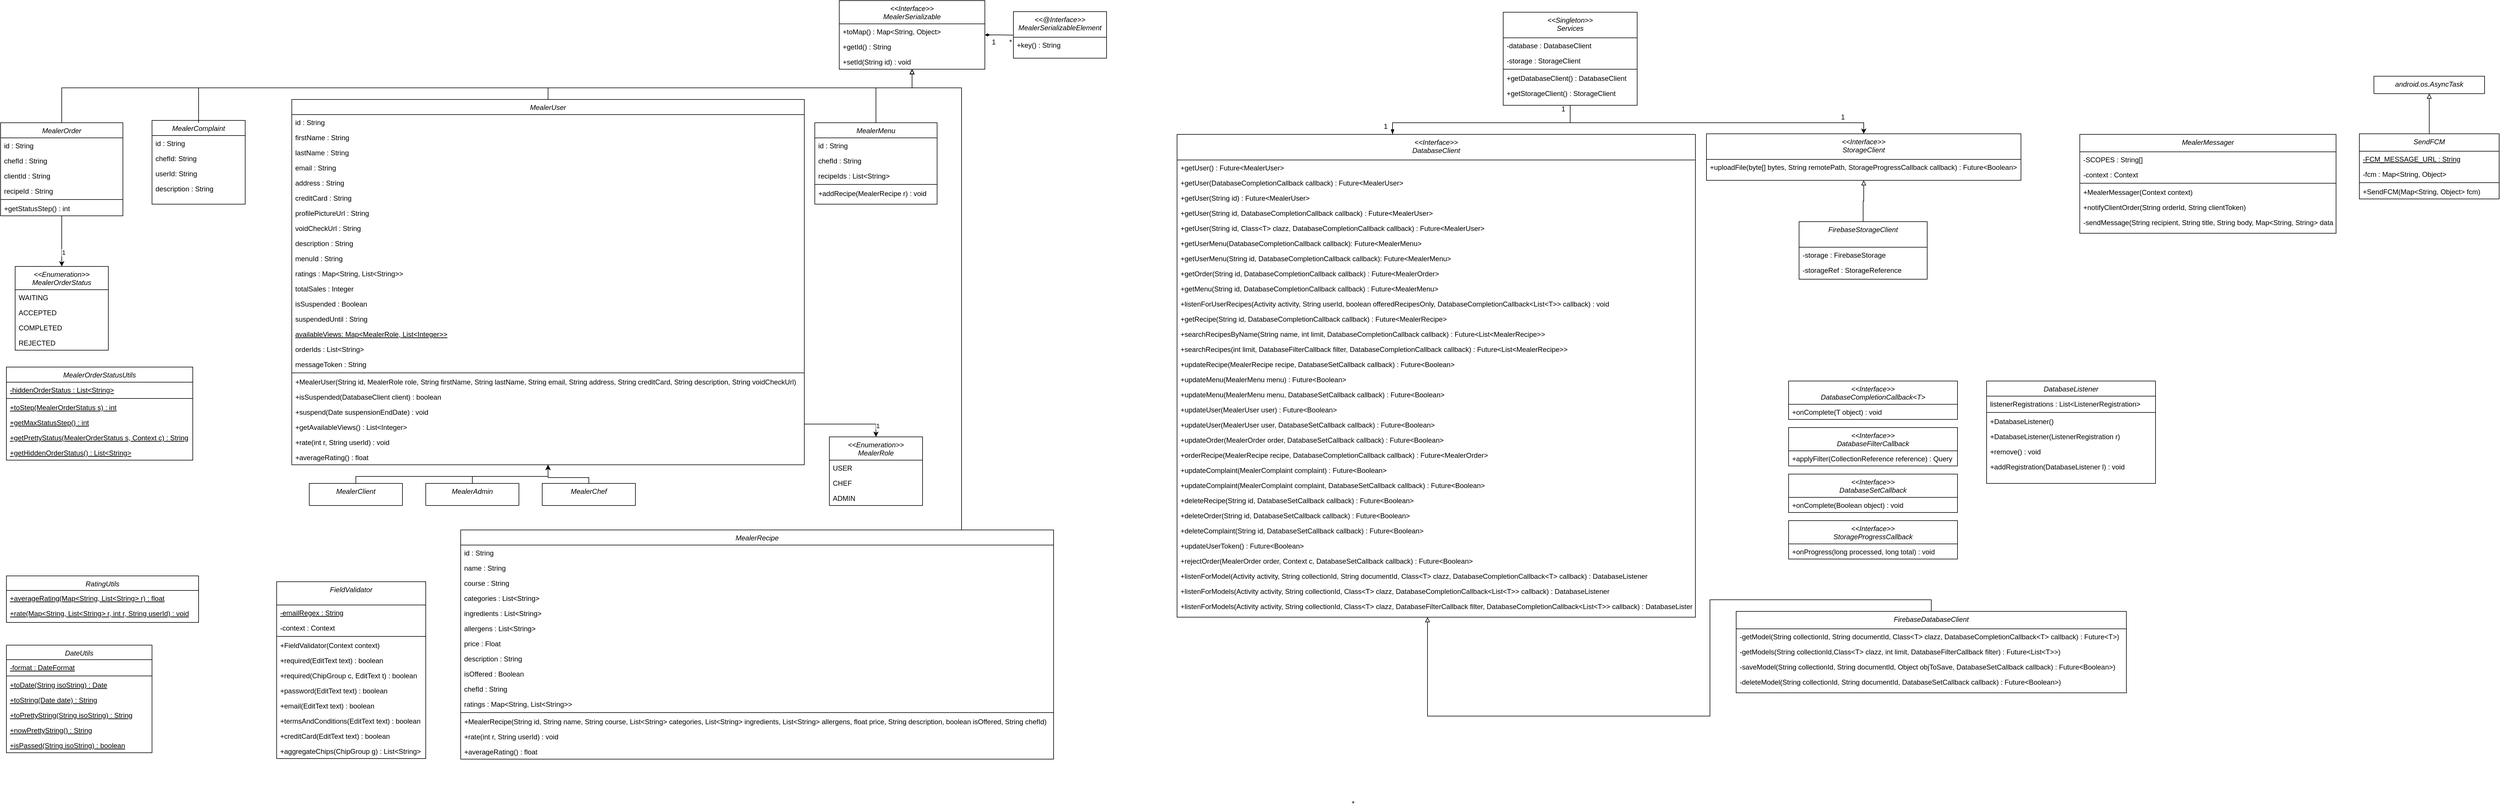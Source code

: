 <mxfile version="20.3.0" type="device"><diagram id="C5RBs43oDa-KdzZeNtuy" name="Page-1"><mxGraphModel dx="2894" dy="741" grid="1" gridSize="10" guides="1" tooltips="1" connect="1" arrows="1" fold="1" page="1" pageScale="1" pageWidth="827" pageHeight="1169" math="0" shadow="0"><root><mxCell id="WIyWlLk6GJQsqaUBKTNV-0"/><mxCell id="WIyWlLk6GJQsqaUBKTNV-1" parent="WIyWlLk6GJQsqaUBKTNV-0"/><mxCell id="5zP33pu00t5zR9UfVdgJ-43" style="edgeStyle=orthogonalEdgeStyle;rounded=0;orthogonalLoop=1;jettySize=auto;html=1;exitX=0.5;exitY=0;exitDx=0;exitDy=0;entryX=0.5;entryY=1;entryDx=0;entryDy=0;endArrow=block;endFill=0;strokeWidth=1;" parent="WIyWlLk6GJQsqaUBKTNV-1" source="5zP33pu00t5zR9UfVdgJ-0" target="5zP33pu00t5zR9UfVdgJ-36" edge="1"><mxGeometry relative="1" as="geometry"><Array as="points"><mxPoint x="160" y="160"/><mxPoint x="480" y="160"/></Array></mxGeometry></mxCell><mxCell id="5zP33pu00t5zR9UfVdgJ-0" value="MealerUser" style="swimlane;fontStyle=2;align=center;verticalAlign=top;childLayout=stackLayout;horizontal=1;startSize=26;horizontalStack=0;resizeParent=1;resizeLast=0;collapsible=1;marginBottom=0;rounded=0;shadow=0;strokeWidth=1;" parent="WIyWlLk6GJQsqaUBKTNV-1" vertex="1"><mxGeometry x="-630" y="180" width="880" height="628" as="geometry"><mxRectangle x="230" y="140" width="160" height="26" as="alternateBounds"/></mxGeometry></mxCell><mxCell id="5zP33pu00t5zR9UfVdgJ-90" value="id : String" style="text;align=left;verticalAlign=top;spacingLeft=4;spacingRight=4;overflow=hidden;rotatable=0;points=[[0,0.5],[1,0.5]];portConstraint=eastwest;rounded=0;shadow=0;html=0;" parent="5zP33pu00t5zR9UfVdgJ-0" vertex="1"><mxGeometry y="26" width="880" height="26" as="geometry"/></mxCell><mxCell id="5zP33pu00t5zR9UfVdgJ-1" value="firstName : String" style="text;align=left;verticalAlign=top;spacingLeft=4;spacingRight=4;overflow=hidden;rotatable=0;points=[[0,0.5],[1,0.5]];portConstraint=eastwest;" parent="5zP33pu00t5zR9UfVdgJ-0" vertex="1"><mxGeometry y="52" width="880" height="26" as="geometry"/></mxCell><mxCell id="5zP33pu00t5zR9UfVdgJ-2" value="lastName : String" style="text;align=left;verticalAlign=top;spacingLeft=4;spacingRight=4;overflow=hidden;rotatable=0;points=[[0,0.5],[1,0.5]];portConstraint=eastwest;rounded=0;shadow=0;html=0;" parent="5zP33pu00t5zR9UfVdgJ-0" vertex="1"><mxGeometry y="78" width="880" height="26" as="geometry"/></mxCell><mxCell id="5zP33pu00t5zR9UfVdgJ-3" value="email : String" style="text;align=left;verticalAlign=top;spacingLeft=4;spacingRight=4;overflow=hidden;rotatable=0;points=[[0,0.5],[1,0.5]];portConstraint=eastwest;rounded=0;shadow=0;html=0;" parent="5zP33pu00t5zR9UfVdgJ-0" vertex="1"><mxGeometry y="104" width="880" height="26" as="geometry"/></mxCell><mxCell id="5zP33pu00t5zR9UfVdgJ-80" value="address : String" style="text;align=left;verticalAlign=top;spacingLeft=4;spacingRight=4;overflow=hidden;rotatable=0;points=[[0,0.5],[1,0.5]];portConstraint=eastwest;rounded=0;shadow=0;html=0;" parent="5zP33pu00t5zR9UfVdgJ-0" vertex="1"><mxGeometry y="130" width="880" height="26" as="geometry"/></mxCell><mxCell id="5zP33pu00t5zR9UfVdgJ-82" value="creditCard : String" style="text;align=left;verticalAlign=top;spacingLeft=4;spacingRight=4;overflow=hidden;rotatable=0;points=[[0,0.5],[1,0.5]];portConstraint=eastwest;rounded=0;shadow=0;html=0;" parent="5zP33pu00t5zR9UfVdgJ-0" vertex="1"><mxGeometry y="156" width="880" height="26" as="geometry"/></mxCell><mxCell id="5zP33pu00t5zR9UfVdgJ-77" value="profilePictureUrl : String" style="text;align=left;verticalAlign=top;spacingLeft=4;spacingRight=4;overflow=hidden;rotatable=0;points=[[0,0.5],[1,0.5]];portConstraint=eastwest;rounded=0;shadow=0;html=0;" parent="5zP33pu00t5zR9UfVdgJ-0" vertex="1"><mxGeometry y="182" width="880" height="26" as="geometry"/></mxCell><mxCell id="5zP33pu00t5zR9UfVdgJ-79" value="voidCheckUrl : String" style="text;align=left;verticalAlign=top;spacingLeft=4;spacingRight=4;overflow=hidden;rotatable=0;points=[[0,0.5],[1,0.5]];portConstraint=eastwest;rounded=0;shadow=0;html=0;" parent="5zP33pu00t5zR9UfVdgJ-0" vertex="1"><mxGeometry y="208" width="880" height="26" as="geometry"/></mxCell><mxCell id="5zP33pu00t5zR9UfVdgJ-81" value="description : String" style="text;align=left;verticalAlign=top;spacingLeft=4;spacingRight=4;overflow=hidden;rotatable=0;points=[[0,0.5],[1,0.5]];portConstraint=eastwest;rounded=0;shadow=0;html=0;" parent="5zP33pu00t5zR9UfVdgJ-0" vertex="1"><mxGeometry y="234" width="880" height="26" as="geometry"/></mxCell><mxCell id="5zP33pu00t5zR9UfVdgJ-83" value="menuId : String" style="text;align=left;verticalAlign=top;spacingLeft=4;spacingRight=4;overflow=hidden;rotatable=0;points=[[0,0.5],[1,0.5]];portConstraint=eastwest;rounded=0;shadow=0;html=0;" parent="5zP33pu00t5zR9UfVdgJ-0" vertex="1"><mxGeometry y="260" width="880" height="26" as="geometry"/></mxCell><mxCell id="5zP33pu00t5zR9UfVdgJ-84" value="ratings : Map&lt;String, List&lt;String&gt;&gt;" style="text;align=left;verticalAlign=top;spacingLeft=4;spacingRight=4;overflow=hidden;rotatable=0;points=[[0,0.5],[1,0.5]];portConstraint=eastwest;rounded=0;shadow=0;html=0;" parent="5zP33pu00t5zR9UfVdgJ-0" vertex="1"><mxGeometry y="286" width="880" height="26" as="geometry"/></mxCell><mxCell id="5zP33pu00t5zR9UfVdgJ-85" value="totalSales : Integer" style="text;align=left;verticalAlign=top;spacingLeft=4;spacingRight=4;overflow=hidden;rotatable=0;points=[[0,0.5],[1,0.5]];portConstraint=eastwest;rounded=0;shadow=0;html=0;" parent="5zP33pu00t5zR9UfVdgJ-0" vertex="1"><mxGeometry y="312" width="880" height="26" as="geometry"/></mxCell><mxCell id="VxZ0go5JtCby1r4pPslU-32" value="isSuspended : Boolean" style="text;align=left;verticalAlign=top;spacingLeft=4;spacingRight=4;overflow=hidden;rotatable=0;points=[[0,0.5],[1,0.5]];portConstraint=eastwest;rounded=0;shadow=0;html=0;" parent="5zP33pu00t5zR9UfVdgJ-0" vertex="1"><mxGeometry y="338" width="880" height="26" as="geometry"/></mxCell><mxCell id="VxZ0go5JtCby1r4pPslU-33" value="suspendedUntil : String" style="text;align=left;verticalAlign=top;spacingLeft=4;spacingRight=4;overflow=hidden;rotatable=0;points=[[0,0.5],[1,0.5]];portConstraint=eastwest;rounded=0;shadow=0;html=0;" parent="5zP33pu00t5zR9UfVdgJ-0" vertex="1"><mxGeometry y="364" width="880" height="26" as="geometry"/></mxCell><mxCell id="ZlDnbsCWgpwsMWTpqW9x-26" value="availableViews: Map&lt;MealerRole, List&lt;Integer&gt;&gt;" style="text;align=left;verticalAlign=top;spacingLeft=4;spacingRight=4;overflow=hidden;rotatable=0;points=[[0,0.5],[1,0.5]];portConstraint=eastwest;rounded=0;shadow=0;html=0;fontStyle=4" parent="5zP33pu00t5zR9UfVdgJ-0" vertex="1"><mxGeometry y="390" width="880" height="26" as="geometry"/></mxCell><mxCell id="VCIr_EIyTXhRaUrBxdc5-47" value="orderIds : List&lt;String&gt;" style="text;align=left;verticalAlign=top;spacingLeft=4;spacingRight=4;overflow=hidden;rotatable=0;points=[[0,0.5],[1,0.5]];portConstraint=eastwest;rounded=0;shadow=0;html=0;" vertex="1" parent="5zP33pu00t5zR9UfVdgJ-0"><mxGeometry y="416" width="880" height="26" as="geometry"/></mxCell><mxCell id="VCIr_EIyTXhRaUrBxdc5-48" value="messageToken : String" style="text;align=left;verticalAlign=top;spacingLeft=4;spacingRight=4;overflow=hidden;rotatable=0;points=[[0,0.5],[1,0.5]];portConstraint=eastwest;rounded=0;shadow=0;html=0;" vertex="1" parent="5zP33pu00t5zR9UfVdgJ-0"><mxGeometry y="442" width="880" height="26" as="geometry"/></mxCell><mxCell id="VxZ0go5JtCby1r4pPslU-24" value="" style="line;html=1;strokeWidth=1;align=left;verticalAlign=middle;spacingTop=-1;spacingLeft=3;spacingRight=3;rotatable=0;labelPosition=right;points=[];portConstraint=eastwest;" parent="5zP33pu00t5zR9UfVdgJ-0" vertex="1"><mxGeometry y="468" width="880" height="4" as="geometry"/></mxCell><mxCell id="VxZ0go5JtCby1r4pPslU-34" value="+MealerUser(String id, MealerRole role, String firstName, String lastName, String email, String address, String creditCard, String description, String voidCheckUrl)" style="text;align=left;verticalAlign=top;spacingLeft=4;spacingRight=4;overflow=hidden;rotatable=0;points=[[0,0.5],[1,0.5]];portConstraint=eastwest;rounded=0;shadow=0;html=0;" parent="5zP33pu00t5zR9UfVdgJ-0" vertex="1"><mxGeometry y="472" width="880" height="26" as="geometry"/></mxCell><mxCell id="VxZ0go5JtCby1r4pPslU-35" value="+isSuspended(DatabaseClient client) : boolean" style="text;align=left;verticalAlign=top;spacingLeft=4;spacingRight=4;overflow=hidden;rotatable=0;points=[[0,0.5],[1,0.5]];portConstraint=eastwest;rounded=0;shadow=0;html=0;" parent="5zP33pu00t5zR9UfVdgJ-0" vertex="1"><mxGeometry y="498" width="880" height="26" as="geometry"/></mxCell><mxCell id="VxZ0go5JtCby1r4pPslU-36" value="+suspend(Date suspensionEndDate) : void" style="text;align=left;verticalAlign=top;spacingLeft=4;spacingRight=4;overflow=hidden;rotatable=0;points=[[0,0.5],[1,0.5]];portConstraint=eastwest;rounded=0;shadow=0;html=0;" parent="5zP33pu00t5zR9UfVdgJ-0" vertex="1"><mxGeometry y="524" width="880" height="26" as="geometry"/></mxCell><mxCell id="ZlDnbsCWgpwsMWTpqW9x-27" value="+getAvailableViews() : List&lt;Integer&gt;" style="text;align=left;verticalAlign=top;spacingLeft=4;spacingRight=4;overflow=hidden;rotatable=0;points=[[0,0.5],[1,0.5]];portConstraint=eastwest;rounded=0;shadow=0;html=0;" parent="5zP33pu00t5zR9UfVdgJ-0" vertex="1"><mxGeometry y="550" width="880" height="26" as="geometry"/></mxCell><mxCell id="VCIr_EIyTXhRaUrBxdc5-49" value="+rate(int r, String userId) : void" style="text;align=left;verticalAlign=top;spacingLeft=4;spacingRight=4;overflow=hidden;rotatable=0;points=[[0,0.5],[1,0.5]];portConstraint=eastwest;rounded=0;shadow=0;html=0;" vertex="1" parent="5zP33pu00t5zR9UfVdgJ-0"><mxGeometry y="576" width="880" height="26" as="geometry"/></mxCell><mxCell id="VCIr_EIyTXhRaUrBxdc5-50" value="+averageRating() : float" style="text;align=left;verticalAlign=top;spacingLeft=4;spacingRight=4;overflow=hidden;rotatable=0;points=[[0,0.5],[1,0.5]];portConstraint=eastwest;rounded=0;shadow=0;html=0;" vertex="1" parent="5zP33pu00t5zR9UfVdgJ-0"><mxGeometry y="602" width="880" height="26" as="geometry"/></mxCell><mxCell id="5zP33pu00t5zR9UfVdgJ-44" style="edgeStyle=orthogonalEdgeStyle;rounded=0;orthogonalLoop=1;jettySize=auto;html=1;exitX=0.5;exitY=0;exitDx=0;exitDy=0;entryX=0.5;entryY=1;entryDx=0;entryDy=0;strokeWidth=1;endArrow=block;endFill=0;" parent="WIyWlLk6GJQsqaUBKTNV-1" source="5zP33pu00t5zR9UfVdgJ-7" target="5zP33pu00t5zR9UfVdgJ-36" edge="1"><mxGeometry relative="1" as="geometry"><Array as="points"><mxPoint x="380" y="160"/><mxPoint x="480" y="160"/></Array></mxGeometry></mxCell><mxCell id="5zP33pu00t5zR9UfVdgJ-7" value="MealerMenu" style="swimlane;fontStyle=2;align=center;verticalAlign=top;childLayout=stackLayout;horizontal=1;startSize=26;horizontalStack=0;resizeParent=1;resizeLast=0;collapsible=1;marginBottom=0;rounded=0;shadow=0;strokeWidth=1;" parent="WIyWlLk6GJQsqaUBKTNV-1" vertex="1"><mxGeometry x="268" y="220" width="210" height="140" as="geometry"><mxRectangle x="230" y="140" width="160" height="26" as="alternateBounds"/></mxGeometry></mxCell><mxCell id="5zP33pu00t5zR9UfVdgJ-8" value="id : String" style="text;align=left;verticalAlign=top;spacingLeft=4;spacingRight=4;overflow=hidden;rotatable=0;points=[[0,0.5],[1,0.5]];portConstraint=eastwest;" parent="5zP33pu00t5zR9UfVdgJ-7" vertex="1"><mxGeometry y="26" width="210" height="26" as="geometry"/></mxCell><mxCell id="5zP33pu00t5zR9UfVdgJ-9" value="chefId : String" style="text;align=left;verticalAlign=top;spacingLeft=4;spacingRight=4;overflow=hidden;rotatable=0;points=[[0,0.5],[1,0.5]];portConstraint=eastwest;rounded=0;shadow=0;html=0;" parent="5zP33pu00t5zR9UfVdgJ-7" vertex="1"><mxGeometry y="52" width="210" height="26" as="geometry"/></mxCell><mxCell id="5zP33pu00t5zR9UfVdgJ-10" value="recipeIds : List&lt;String&gt;" style="text;align=left;verticalAlign=top;spacingLeft=4;spacingRight=4;overflow=hidden;rotatable=0;points=[[0,0.5],[1,0.5]];portConstraint=eastwest;rounded=0;shadow=0;html=0;" parent="5zP33pu00t5zR9UfVdgJ-7" vertex="1"><mxGeometry y="78" width="210" height="26" as="geometry"/></mxCell><mxCell id="ZlDnbsCWgpwsMWTpqW9x-23" value="" style="line;html=1;strokeWidth=1;align=left;verticalAlign=middle;spacingTop=-1;spacingLeft=3;spacingRight=3;rotatable=0;labelPosition=right;points=[];portConstraint=eastwest;" parent="5zP33pu00t5zR9UfVdgJ-7" vertex="1"><mxGeometry y="104" width="210" height="4" as="geometry"/></mxCell><mxCell id="ZlDnbsCWgpwsMWTpqW9x-24" value="+addRecipe(MealerRecipe r) : void" style="text;align=left;verticalAlign=top;spacingLeft=4;spacingRight=4;overflow=hidden;rotatable=0;points=[[0,0.5],[1,0.5]];portConstraint=eastwest;rounded=0;shadow=0;html=0;" parent="5zP33pu00t5zR9UfVdgJ-7" vertex="1"><mxGeometry y="108" width="210" height="26" as="geometry"/></mxCell><mxCell id="5zP33pu00t5zR9UfVdgJ-45" style="edgeStyle=orthogonalEdgeStyle;rounded=0;orthogonalLoop=1;jettySize=auto;html=1;exitX=0.5;exitY=0;exitDx=0;exitDy=0;entryX=0.5;entryY=1;entryDx=0;entryDy=0;strokeWidth=1;endArrow=block;endFill=0;" parent="WIyWlLk6GJQsqaUBKTNV-1" source="5zP33pu00t5zR9UfVdgJ-14" target="5zP33pu00t5zR9UfVdgJ-36" edge="1"><mxGeometry relative="1" as="geometry"><Array as="points"><mxPoint x="520" y="920"/><mxPoint x="520" y="160"/><mxPoint x="435" y="160"/></Array></mxGeometry></mxCell><mxCell id="5zP33pu00t5zR9UfVdgJ-14" value="MealerRecipe" style="swimlane;fontStyle=2;align=center;verticalAlign=top;childLayout=stackLayout;horizontal=1;startSize=26;horizontalStack=0;resizeParent=1;resizeLast=0;collapsible=1;marginBottom=0;rounded=0;shadow=0;strokeWidth=1;" parent="WIyWlLk6GJQsqaUBKTNV-1" vertex="1"><mxGeometry x="-340" y="920" width="1018" height="394" as="geometry"><mxRectangle x="230" y="140" width="160" height="26" as="alternateBounds"/></mxGeometry></mxCell><mxCell id="5zP33pu00t5zR9UfVdgJ-15" value="id : String" style="text;align=left;verticalAlign=top;spacingLeft=4;spacingRight=4;overflow=hidden;rotatable=0;points=[[0,0.5],[1,0.5]];portConstraint=eastwest;" parent="5zP33pu00t5zR9UfVdgJ-14" vertex="1"><mxGeometry y="26" width="1018" height="26" as="geometry"/></mxCell><mxCell id="5zP33pu00t5zR9UfVdgJ-16" value="name : String" style="text;align=left;verticalAlign=top;spacingLeft=4;spacingRight=4;overflow=hidden;rotatable=0;points=[[0,0.5],[1,0.5]];portConstraint=eastwest;rounded=0;shadow=0;html=0;" parent="5zP33pu00t5zR9UfVdgJ-14" vertex="1"><mxGeometry y="52" width="1018" height="26" as="geometry"/></mxCell><mxCell id="VxZ0go5JtCby1r4pPslU-28" value="course : String" style="text;align=left;verticalAlign=top;spacingLeft=4;spacingRight=4;overflow=hidden;rotatable=0;points=[[0,0.5],[1,0.5]];portConstraint=eastwest;rounded=0;shadow=0;html=0;" parent="5zP33pu00t5zR9UfVdgJ-14" vertex="1"><mxGeometry y="78" width="1018" height="26" as="geometry"/></mxCell><mxCell id="5zP33pu00t5zR9UfVdgJ-17" value="categories : List&lt;String&gt;" style="text;align=left;verticalAlign=top;spacingLeft=4;spacingRight=4;overflow=hidden;rotatable=0;points=[[0,0.5],[1,0.5]];portConstraint=eastwest;rounded=0;shadow=0;html=0;" parent="5zP33pu00t5zR9UfVdgJ-14" vertex="1"><mxGeometry y="104" width="1018" height="26" as="geometry"/></mxCell><mxCell id="5zP33pu00t5zR9UfVdgJ-177" value="ingredients : List&lt;String&gt;" style="text;align=left;verticalAlign=top;spacingLeft=4;spacingRight=4;overflow=hidden;rotatable=0;points=[[0,0.5],[1,0.5]];portConstraint=eastwest;rounded=0;shadow=0;html=0;" parent="5zP33pu00t5zR9UfVdgJ-14" vertex="1"><mxGeometry y="130" width="1018" height="26" as="geometry"/></mxCell><mxCell id="5zP33pu00t5zR9UfVdgJ-178" value="allergens : List&lt;String&gt;" style="text;align=left;verticalAlign=top;spacingLeft=4;spacingRight=4;overflow=hidden;rotatable=0;points=[[0,0.5],[1,0.5]];portConstraint=eastwest;rounded=0;shadow=0;html=0;" parent="5zP33pu00t5zR9UfVdgJ-14" vertex="1"><mxGeometry y="156" width="1018" height="26" as="geometry"/></mxCell><mxCell id="5zP33pu00t5zR9UfVdgJ-179" value="price : Float" style="text;align=left;verticalAlign=top;spacingLeft=4;spacingRight=4;overflow=hidden;rotatable=0;points=[[0,0.5],[1,0.5]];portConstraint=eastwest;rounded=0;shadow=0;html=0;" parent="5zP33pu00t5zR9UfVdgJ-14" vertex="1"><mxGeometry y="182" width="1018" height="26" as="geometry"/></mxCell><mxCell id="5zP33pu00t5zR9UfVdgJ-180" value="description : String" style="text;align=left;verticalAlign=top;spacingLeft=4;spacingRight=4;overflow=hidden;rotatable=0;points=[[0,0.5],[1,0.5]];portConstraint=eastwest;rounded=0;shadow=0;html=0;" parent="5zP33pu00t5zR9UfVdgJ-14" vertex="1"><mxGeometry y="208" width="1018" height="26" as="geometry"/></mxCell><mxCell id="ZlDnbsCWgpwsMWTpqW9x-25" value="isOffered : Boolean" style="text;align=left;verticalAlign=top;spacingLeft=4;spacingRight=4;overflow=hidden;rotatable=0;points=[[0,0.5],[1,0.5]];portConstraint=eastwest;rounded=0;shadow=0;html=0;" parent="5zP33pu00t5zR9UfVdgJ-14" vertex="1"><mxGeometry y="234" width="1018" height="26" as="geometry"/></mxCell><mxCell id="VCIr_EIyTXhRaUrBxdc5-40" value="chefId : String" style="text;align=left;verticalAlign=top;spacingLeft=4;spacingRight=4;overflow=hidden;rotatable=0;points=[[0,0.5],[1,0.5]];portConstraint=eastwest;rounded=0;shadow=0;html=0;" vertex="1" parent="5zP33pu00t5zR9UfVdgJ-14"><mxGeometry y="260" width="1018" height="26" as="geometry"/></mxCell><mxCell id="VCIr_EIyTXhRaUrBxdc5-41" value="ratings : Map&lt;String, List&lt;String&gt;&gt;" style="text;align=left;verticalAlign=top;spacingLeft=4;spacingRight=4;overflow=hidden;rotatable=0;points=[[0,0.5],[1,0.5]];portConstraint=eastwest;rounded=0;shadow=0;html=0;" vertex="1" parent="5zP33pu00t5zR9UfVdgJ-14"><mxGeometry y="286" width="1018" height="26" as="geometry"/></mxCell><mxCell id="VCIr_EIyTXhRaUrBxdc5-43" value="" style="line;html=1;strokeWidth=1;align=left;verticalAlign=middle;spacingTop=-1;spacingLeft=3;spacingRight=3;rotatable=0;labelPosition=right;points=[];portConstraint=eastwest;" vertex="1" parent="5zP33pu00t5zR9UfVdgJ-14"><mxGeometry y="312" width="1018" height="4" as="geometry"/></mxCell><mxCell id="VCIr_EIyTXhRaUrBxdc5-46" value="+MealerRecipe(String id, String name, String course, List&lt;String&gt; categories, List&lt;String&gt; ingredients, List&lt;String&gt; allergens, float price, String description, boolean isOffered, String chefId)" style="text;align=left;verticalAlign=top;spacingLeft=4;spacingRight=4;overflow=hidden;rotatable=0;points=[[0,0.5],[1,0.5]];portConstraint=eastwest;rounded=0;shadow=0;html=0;" vertex="1" parent="5zP33pu00t5zR9UfVdgJ-14"><mxGeometry y="316" width="1018" height="26" as="geometry"/></mxCell><mxCell id="VCIr_EIyTXhRaUrBxdc5-44" value="+rate(int r, String userId) : void" style="text;align=left;verticalAlign=top;spacingLeft=4;spacingRight=4;overflow=hidden;rotatable=0;points=[[0,0.5],[1,0.5]];portConstraint=eastwest;rounded=0;shadow=0;html=0;" vertex="1" parent="5zP33pu00t5zR9UfVdgJ-14"><mxGeometry y="342" width="1018" height="26" as="geometry"/></mxCell><mxCell id="VCIr_EIyTXhRaUrBxdc5-45" value="+averageRating() : float" style="text;align=left;verticalAlign=top;spacingLeft=4;spacingRight=4;overflow=hidden;rotatable=0;points=[[0,0.5],[1,0.5]];portConstraint=eastwest;rounded=0;shadow=0;html=0;" vertex="1" parent="5zP33pu00t5zR9UfVdgJ-14"><mxGeometry y="368" width="1018" height="26" as="geometry"/></mxCell><mxCell id="5zP33pu00t5zR9UfVdgJ-28" value="&lt;&lt;@Interface&gt;&gt;&#10;MealerSerializableElement" style="swimlane;fontStyle=2;align=center;verticalAlign=top;childLayout=stackLayout;horizontal=1;startSize=44;horizontalStack=0;resizeParent=1;resizeLast=0;collapsible=1;marginBottom=0;rounded=0;shadow=0;strokeWidth=1;" parent="WIyWlLk6GJQsqaUBKTNV-1" vertex="1"><mxGeometry x="609" y="29" width="160" height="80" as="geometry"><mxRectangle x="230" y="140" width="160" height="26" as="alternateBounds"/></mxGeometry></mxCell><mxCell id="5zP33pu00t5zR9UfVdgJ-29" value="+key() : String" style="text;align=left;verticalAlign=top;spacingLeft=4;spacingRight=4;overflow=hidden;rotatable=0;points=[[0,0.5],[1,0.5]];portConstraint=eastwest;" parent="5zP33pu00t5zR9UfVdgJ-28" vertex="1"><mxGeometry y="44" width="160" height="26" as="geometry"/></mxCell><mxCell id="5zP33pu00t5zR9UfVdgJ-49" style="edgeStyle=orthogonalEdgeStyle;rounded=0;orthogonalLoop=1;jettySize=auto;html=1;exitX=1;exitY=0.5;exitDx=0;exitDy=0;entryX=-0.002;entryY=-0.139;entryDx=0;entryDy=0;entryPerimeter=0;strokeWidth=1;endArrow=none;endFill=0;startArrow=diamondThin;startFill=1;" parent="WIyWlLk6GJQsqaUBKTNV-1" source="5zP33pu00t5zR9UfVdgJ-36" target="5zP33pu00t5zR9UfVdgJ-29" edge="1"><mxGeometry relative="1" as="geometry"/></mxCell><mxCell id="5zP33pu00t5zR9UfVdgJ-36" value="&lt;&lt;Interface&gt;&gt;&#10;MealerSerializable" style="swimlane;fontStyle=2;align=center;verticalAlign=top;childLayout=stackLayout;horizontal=1;startSize=40;horizontalStack=0;resizeParent=1;resizeLast=0;collapsible=1;marginBottom=0;rounded=0;shadow=0;strokeWidth=1;" parent="WIyWlLk6GJQsqaUBKTNV-1" vertex="1"><mxGeometry x="310" y="10" width="250" height="118" as="geometry"><mxRectangle x="230" y="140" width="160" height="26" as="alternateBounds"/></mxGeometry></mxCell><mxCell id="DeYhViPgDiqe6afMR7nt-0" value="+toMap() : Map&lt;String, Object&gt;" style="text;align=left;verticalAlign=top;spacingLeft=4;spacingRight=4;overflow=hidden;rotatable=0;points=[[0,0.5],[1,0.5]];portConstraint=eastwest;rounded=0;shadow=0;html=0;fontStyle=0" parent="5zP33pu00t5zR9UfVdgJ-36" vertex="1"><mxGeometry y="40" width="250" height="26" as="geometry"/></mxCell><mxCell id="VxZ0go5JtCby1r4pPslU-37" value="+getId() : String" style="text;align=left;verticalAlign=top;spacingLeft=4;spacingRight=4;overflow=hidden;rotatable=0;points=[[0,0.5],[1,0.5]];portConstraint=eastwest;rounded=0;shadow=0;html=0;" parent="5zP33pu00t5zR9UfVdgJ-36" vertex="1"><mxGeometry y="66" width="250" height="26" as="geometry"/></mxCell><mxCell id="VxZ0go5JtCby1r4pPslU-38" value="+setId(String id) : void" style="text;align=left;verticalAlign=top;spacingLeft=4;spacingRight=4;overflow=hidden;rotatable=0;points=[[0,0.5],[1,0.5]];portConstraint=eastwest;rounded=0;shadow=0;html=0;" parent="5zP33pu00t5zR9UfVdgJ-36" vertex="1"><mxGeometry y="92" width="250" height="26" as="geometry"/></mxCell><mxCell id="5zP33pu00t5zR9UfVdgJ-50" value="1" style="resizable=0;align=left;verticalAlign=bottom;labelBackgroundColor=none;fontSize=12;" parent="WIyWlLk6GJQsqaUBKTNV-1" connectable="0" vertex="1"><mxGeometry x="570" y="90.001" as="geometry"/></mxCell><mxCell id="5zP33pu00t5zR9UfVdgJ-51" value="*" style="resizable=0;align=left;verticalAlign=bottom;labelBackgroundColor=none;fontSize=12;" parent="WIyWlLk6GJQsqaUBKTNV-1" connectable="0" vertex="1"><mxGeometry x="600" y="90.001" as="geometry"/></mxCell><mxCell id="VCIr_EIyTXhRaUrBxdc5-6" style="edgeStyle=orthogonalEdgeStyle;rounded=0;orthogonalLoop=1;jettySize=auto;html=1;startArrow=classic;startFill=1;endArrow=none;endFill=0;" edge="1" parent="WIyWlLk6GJQsqaUBKTNV-1" source="5zP33pu00t5zR9UfVdgJ-75" target="5zP33pu00t5zR9UfVdgJ-0"><mxGeometry relative="1" as="geometry"><Array as="points"><mxPoint x="80" y="738"/><mxPoint x="-120" y="738"/></Array></mxGeometry></mxCell><mxCell id="VCIr_EIyTXhRaUrBxdc5-51" value="1" style="edgeLabel;html=1;align=center;verticalAlign=middle;resizable=0;points=[];" vertex="1" connectable="0" parent="VCIr_EIyTXhRaUrBxdc5-6"><mxGeometry x="-0.729" y="-3" relative="1" as="geometry"><mxPoint as="offset"/></mxGeometry></mxCell><mxCell id="5zP33pu00t5zR9UfVdgJ-75" value="&lt;&lt;Enumeration&gt;&gt;&#10;MealerRole" style="swimlane;fontStyle=2;align=center;verticalAlign=top;childLayout=stackLayout;horizontal=1;startSize=40;horizontalStack=0;resizeParent=1;resizeLast=0;collapsible=1;marginBottom=0;rounded=0;shadow=0;strokeWidth=1;" parent="WIyWlLk6GJQsqaUBKTNV-1" vertex="1"><mxGeometry x="293" y="760" width="160" height="118" as="geometry"><mxRectangle x="230" y="140" width="160" height="26" as="alternateBounds"/></mxGeometry></mxCell><mxCell id="VxZ0go5JtCby1r4pPslU-29" value="USER " style="text;align=left;verticalAlign=top;spacingLeft=4;spacingRight=4;overflow=hidden;rotatable=0;points=[[0,0.5],[1,0.5]];portConstraint=eastwest;rounded=0;shadow=0;html=0;" parent="5zP33pu00t5zR9UfVdgJ-75" vertex="1"><mxGeometry y="40" width="160" height="26" as="geometry"/></mxCell><mxCell id="VxZ0go5JtCby1r4pPslU-30" value="CHEF" style="text;align=left;verticalAlign=top;spacingLeft=4;spacingRight=4;overflow=hidden;rotatable=0;points=[[0,0.5],[1,0.5]];portConstraint=eastwest;rounded=0;shadow=0;html=0;" parent="5zP33pu00t5zR9UfVdgJ-75" vertex="1"><mxGeometry y="66" width="160" height="26" as="geometry"/></mxCell><mxCell id="VxZ0go5JtCby1r4pPslU-31" value="ADMIN" style="text;align=left;verticalAlign=top;spacingLeft=4;spacingRight=4;overflow=hidden;rotatable=0;points=[[0,0.5],[1,0.5]];portConstraint=eastwest;rounded=0;shadow=0;html=0;" parent="5zP33pu00t5zR9UfVdgJ-75" vertex="1"><mxGeometry y="92" width="160" height="26" as="geometry"/></mxCell><mxCell id="5zP33pu00t5zR9UfVdgJ-87" value="" style="resizable=0;align=left;verticalAlign=bottom;labelBackgroundColor=none;fontSize=12;" parent="WIyWlLk6GJQsqaUBKTNV-1" connectable="0" vertex="1"><mxGeometry x="750" y="230.001" as="geometry"><mxPoint x="-408" y="406" as="offset"/></mxGeometry></mxCell><mxCell id="5zP33pu00t5zR9UfVdgJ-88" value="" style="resizable=0;align=left;verticalAlign=bottom;labelBackgroundColor=none;fontSize=12;" parent="WIyWlLk6GJQsqaUBKTNV-1" connectable="0" vertex="1"><mxGeometry x="760" y="250.001" as="geometry"><mxPoint x="-408" y="406" as="offset"/></mxGeometry></mxCell><mxCell id="5zP33pu00t5zR9UfVdgJ-207" style="edgeStyle=orthogonalEdgeStyle;rounded=0;orthogonalLoop=1;jettySize=auto;html=1;exitX=0.5;exitY=1;exitDx=0;exitDy=0;strokeWidth=1;startArrow=none;startFill=0;endArrow=blockThin;endFill=1;" parent="WIyWlLk6GJQsqaUBKTNV-1" source="5zP33pu00t5zR9UfVdgJ-93" target="5zP33pu00t5zR9UfVdgJ-101" edge="1"><mxGeometry relative="1" as="geometry"><Array as="points"><mxPoint x="1565" y="220"/><mxPoint x="1260" y="220"/></Array></mxGeometry></mxCell><mxCell id="Vh4KuU2D8K9tNTLHvOJl-12" style="edgeStyle=orthogonalEdgeStyle;rounded=0;orthogonalLoop=1;jettySize=auto;html=1;exitX=0.5;exitY=1;exitDx=0;exitDy=0;" parent="WIyWlLk6GJQsqaUBKTNV-1" source="5zP33pu00t5zR9UfVdgJ-93" target="5zP33pu00t5zR9UfVdgJ-134" edge="1"><mxGeometry relative="1" as="geometry"><Array as="points"><mxPoint x="1565" y="220"/><mxPoint x="2069" y="220"/></Array></mxGeometry></mxCell><mxCell id="5zP33pu00t5zR9UfVdgJ-93" value="&lt;&lt;Singleton&gt;&gt;&#10;Services" style="swimlane;fontStyle=2;align=center;verticalAlign=top;childLayout=stackLayout;horizontal=1;startSize=44;horizontalStack=0;resizeParent=1;resizeLast=0;collapsible=1;marginBottom=0;rounded=0;shadow=0;strokeWidth=1;" parent="WIyWlLk6GJQsqaUBKTNV-1" vertex="1"><mxGeometry x="1450" y="30" width="230" height="160" as="geometry"><mxRectangle x="230" y="140" width="160" height="26" as="alternateBounds"/></mxGeometry></mxCell><mxCell id="5zP33pu00t5zR9UfVdgJ-98" value="-database : DatabaseClient" style="text;align=left;verticalAlign=top;spacingLeft=4;spacingRight=4;overflow=hidden;rotatable=0;points=[[0,0.5],[1,0.5]];portConstraint=eastwest;" parent="5zP33pu00t5zR9UfVdgJ-93" vertex="1"><mxGeometry y="44" width="230" height="26" as="geometry"/></mxCell><mxCell id="5zP33pu00t5zR9UfVdgJ-99" value="-storage : StorageClient" style="text;align=left;verticalAlign=top;spacingLeft=4;spacingRight=4;overflow=hidden;rotatable=0;points=[[0,0.5],[1,0.5]];portConstraint=eastwest;" parent="5zP33pu00t5zR9UfVdgJ-93" vertex="1"><mxGeometry y="70" width="230" height="26" as="geometry"/></mxCell><mxCell id="5zP33pu00t5zR9UfVdgJ-95" value="" style="line;html=1;strokeWidth=1;align=left;verticalAlign=middle;spacingTop=-1;spacingLeft=3;spacingRight=3;rotatable=0;labelPosition=right;points=[];portConstraint=eastwest;" parent="5zP33pu00t5zR9UfVdgJ-93" vertex="1"><mxGeometry y="96" width="230" height="4" as="geometry"/></mxCell><mxCell id="5zP33pu00t5zR9UfVdgJ-97" value="+getDatabaseClient() : DatabaseClient" style="text;align=left;verticalAlign=top;spacingLeft=4;spacingRight=4;overflow=hidden;rotatable=0;points=[[0,0.5],[1,0.5]];portConstraint=eastwest;" parent="5zP33pu00t5zR9UfVdgJ-93" vertex="1"><mxGeometry y="100" width="230" height="26" as="geometry"/></mxCell><mxCell id="5zP33pu00t5zR9UfVdgJ-96" value="+getStorageClient() : StorageClient" style="text;align=left;verticalAlign=top;spacingLeft=4;spacingRight=4;overflow=hidden;rotatable=0;points=[[0,0.5],[1,0.5]];portConstraint=eastwest;" parent="5zP33pu00t5zR9UfVdgJ-93" vertex="1"><mxGeometry y="126" width="230" height="26" as="geometry"/></mxCell><mxCell id="5zP33pu00t5zR9UfVdgJ-101" value="&lt;&lt;Interface&gt;&gt;&#10;DatabaseClient" style="swimlane;fontStyle=2;align=center;verticalAlign=top;childLayout=stackLayout;horizontal=1;startSize=44;horizontalStack=0;resizeParent=1;resizeLast=0;collapsible=1;marginBottom=0;rounded=0;shadow=0;strokeWidth=1;" parent="WIyWlLk6GJQsqaUBKTNV-1" vertex="1"><mxGeometry x="890" y="240" width="890" height="830" as="geometry"><mxRectangle x="230" y="140" width="160" height="26" as="alternateBounds"/></mxGeometry></mxCell><mxCell id="5zP33pu00t5zR9UfVdgJ-105" value="+getUser() : Future&lt;MealerUser&gt;" style="text;align=left;verticalAlign=top;spacingLeft=4;spacingRight=4;overflow=hidden;rotatable=0;points=[[0,0.5],[1,0.5]];portConstraint=eastwest;" parent="5zP33pu00t5zR9UfVdgJ-101" vertex="1"><mxGeometry y="44" width="890" height="26" as="geometry"/></mxCell><mxCell id="5zP33pu00t5zR9UfVdgJ-174" value="+getUser(DatabaseCompletionCallback callback) : Future&lt;MealerUser&gt;" style="text;align=left;verticalAlign=top;spacingLeft=4;spacingRight=4;overflow=hidden;rotatable=0;points=[[0,0.5],[1,0.5]];portConstraint=eastwest;" parent="5zP33pu00t5zR9UfVdgJ-101" vertex="1"><mxGeometry y="70" width="890" height="26" as="geometry"/></mxCell><mxCell id="5zP33pu00t5zR9UfVdgJ-175" value="+getUser(String id) : Future&lt;MealerUser&gt;" style="text;align=left;verticalAlign=top;spacingLeft=4;spacingRight=4;overflow=hidden;rotatable=0;points=[[0,0.5],[1,0.5]];portConstraint=eastwest;" parent="5zP33pu00t5zR9UfVdgJ-101" vertex="1"><mxGeometry y="96" width="890" height="26" as="geometry"/></mxCell><mxCell id="5zP33pu00t5zR9UfVdgJ-176" value="+getUser(String id, DatabaseCompletionCallback callback) : Future&lt;MealerUser&gt;" style="text;align=left;verticalAlign=top;spacingLeft=4;spacingRight=4;overflow=hidden;rotatable=0;points=[[0,0.5],[1,0.5]];portConstraint=eastwest;" parent="5zP33pu00t5zR9UfVdgJ-101" vertex="1"><mxGeometry y="122" width="890" height="26" as="geometry"/></mxCell><mxCell id="ZlDnbsCWgpwsMWTpqW9x-18" value="+getUser(String id, Class&lt;T&gt; clazz, DatabaseCompletionCallback callback) : Future&lt;MealerUser&gt;" style="text;align=left;verticalAlign=top;spacingLeft=4;spacingRight=4;overflow=hidden;rotatable=0;points=[[0,0.5],[1,0.5]];portConstraint=eastwest;" parent="5zP33pu00t5zR9UfVdgJ-101" vertex="1"><mxGeometry y="148" width="890" height="26" as="geometry"/></mxCell><mxCell id="5zP33pu00t5zR9UfVdgJ-186" value="+getUserMenu(DatabaseCompletionCallback callback): Future&lt;MealerMenu&gt;" style="text;align=left;verticalAlign=top;spacingLeft=4;spacingRight=4;overflow=hidden;rotatable=0;points=[[0,0.5],[1,0.5]];portConstraint=eastwest;" parent="5zP33pu00t5zR9UfVdgJ-101" vertex="1"><mxGeometry y="174" width="890" height="26" as="geometry"/></mxCell><mxCell id="5zP33pu00t5zR9UfVdgJ-188" value="+getUserMenu(String id, DatabaseCompletionCallback callback): Future&lt;MealerMenu&gt;" style="text;align=left;verticalAlign=top;spacingLeft=4;spacingRight=4;overflow=hidden;rotatable=0;points=[[0,0.5],[1,0.5]];portConstraint=eastwest;" parent="5zP33pu00t5zR9UfVdgJ-101" vertex="1"><mxGeometry y="200" width="890" height="26" as="geometry"/></mxCell><mxCell id="VCIr_EIyTXhRaUrBxdc5-86" value="+getOrder(String id, DatabaseCompletionCallback callback) : Future&lt;MealerOrder&gt;" style="text;align=left;verticalAlign=top;spacingLeft=4;spacingRight=4;overflow=hidden;rotatable=0;points=[[0,0.5],[1,0.5]];portConstraint=eastwest;" vertex="1" parent="5zP33pu00t5zR9UfVdgJ-101"><mxGeometry y="226" width="890" height="26" as="geometry"/></mxCell><mxCell id="5zP33pu00t5zR9UfVdgJ-189" value="+getMenu(String id, DatabaseCompletionCallback callback) : Future&lt;MealerMenu&gt;" style="text;align=left;verticalAlign=top;spacingLeft=4;spacingRight=4;overflow=hidden;rotatable=0;points=[[0,0.5],[1,0.5]];portConstraint=eastwest;" parent="5zP33pu00t5zR9UfVdgJ-101" vertex="1"><mxGeometry y="252" width="890" height="26" as="geometry"/></mxCell><mxCell id="ZlDnbsCWgpwsMWTpqW9x-20" value="+listenForUserRecipes(Activity activity, String userId, boolean offeredRecipesOnly, DatabaseCompletionCallback&lt;List&lt;T&gt;&gt; callback) : void" style="text;align=left;verticalAlign=top;spacingLeft=4;spacingRight=4;overflow=hidden;rotatable=0;points=[[0,0.5],[1,0.5]];portConstraint=eastwest;" parent="5zP33pu00t5zR9UfVdgJ-101" vertex="1"><mxGeometry y="278" width="890" height="26" as="geometry"/></mxCell><mxCell id="5zP33pu00t5zR9UfVdgJ-191" value="+getRecipe(String id, DatabaseCompletionCallback callback) : Future&lt;MealerRecipe&gt;" style="text;align=left;verticalAlign=top;spacingLeft=4;spacingRight=4;overflow=hidden;rotatable=0;points=[[0,0.5],[1,0.5]];portConstraint=eastwest;" parent="5zP33pu00t5zR9UfVdgJ-101" vertex="1"><mxGeometry y="304" width="890" height="26" as="geometry"/></mxCell><mxCell id="VCIr_EIyTXhRaUrBxdc5-87" value="+searchRecipesByName(String name, int limit, DatabaseCompletionCallback callback) : Future&lt;List&lt;MealerRecipe&gt;&gt;" style="text;align=left;verticalAlign=top;spacingLeft=4;spacingRight=4;overflow=hidden;rotatable=0;points=[[0,0.5],[1,0.5]];portConstraint=eastwest;" vertex="1" parent="5zP33pu00t5zR9UfVdgJ-101"><mxGeometry y="330" width="890" height="26" as="geometry"/></mxCell><mxCell id="VCIr_EIyTXhRaUrBxdc5-88" value="+searchRecipes(int limit, DatabaseFilterCallback filter, DatabaseCompletionCallback callback) : Future&lt;List&lt;MealerRecipe&gt;&gt;" style="text;align=left;verticalAlign=top;spacingLeft=4;spacingRight=4;overflow=hidden;rotatable=0;points=[[0,0.5],[1,0.5]];portConstraint=eastwest;" vertex="1" parent="5zP33pu00t5zR9UfVdgJ-101"><mxGeometry y="356" width="890" height="26" as="geometry"/></mxCell><mxCell id="5zP33pu00t5zR9UfVdgJ-192" value="+updateRecipe(MealerRecipe recipe, DatabaseSetCallback callback) : Future&lt;Boolean&gt;" style="text;align=left;verticalAlign=top;spacingLeft=4;spacingRight=4;overflow=hidden;rotatable=0;points=[[0,0.5],[1,0.5]];portConstraint=eastwest;" parent="5zP33pu00t5zR9UfVdgJ-101" vertex="1"><mxGeometry y="382" width="890" height="26" as="geometry"/></mxCell><mxCell id="5zP33pu00t5zR9UfVdgJ-113" value="+updateMenu(MealerMenu menu) : Future&lt;Boolean&gt;" style="text;align=left;verticalAlign=top;spacingLeft=4;spacingRight=4;overflow=hidden;rotatable=0;points=[[0,0.5],[1,0.5]];portConstraint=eastwest;" parent="5zP33pu00t5zR9UfVdgJ-101" vertex="1"><mxGeometry y="408" width="890" height="26" as="geometry"/></mxCell><mxCell id="5zP33pu00t5zR9UfVdgJ-193" value="+updateMenu(MealerMenu menu, DatabaseSetCallback callback) : Future&lt;Boolean&gt;" style="text;align=left;verticalAlign=top;spacingLeft=4;spacingRight=4;overflow=hidden;rotatable=0;points=[[0,0.5],[1,0.5]];portConstraint=eastwest;" parent="5zP33pu00t5zR9UfVdgJ-101" vertex="1"><mxGeometry y="434" width="890" height="26" as="geometry"/></mxCell><mxCell id="5zP33pu00t5zR9UfVdgJ-114" value="+updateUser(MealerUser user) : Future&lt;Boolean&gt;" style="text;align=left;verticalAlign=top;spacingLeft=4;spacingRight=4;overflow=hidden;rotatable=0;points=[[0,0.5],[1,0.5]];portConstraint=eastwest;" parent="5zP33pu00t5zR9UfVdgJ-101" vertex="1"><mxGeometry y="460" width="890" height="26" as="geometry"/></mxCell><mxCell id="5zP33pu00t5zR9UfVdgJ-194" value="+updateUser(MealerUser user, DatabaseSetCallback callback) : Future&lt;Boolean&gt;" style="text;align=left;verticalAlign=top;spacingLeft=4;spacingRight=4;overflow=hidden;rotatable=0;points=[[0,0.5],[1,0.5]];portConstraint=eastwest;" parent="5zP33pu00t5zR9UfVdgJ-101" vertex="1"><mxGeometry y="486" width="890" height="26" as="geometry"/></mxCell><mxCell id="VCIr_EIyTXhRaUrBxdc5-89" value="+updateOrder(MealerOrder order, DatabaseSetCallback callback) : Future&lt;Boolean&gt;" style="text;align=left;verticalAlign=top;spacingLeft=4;spacingRight=4;overflow=hidden;rotatable=0;points=[[0,0.5],[1,0.5]];portConstraint=eastwest;" vertex="1" parent="5zP33pu00t5zR9UfVdgJ-101"><mxGeometry y="512" width="890" height="26" as="geometry"/></mxCell><mxCell id="VCIr_EIyTXhRaUrBxdc5-90" value="+orderRecipe(MealerRecipe recipe, DatabaseCompletionCallback callback) : Future&lt;MealerOrder&gt;" style="text;align=left;verticalAlign=top;spacingLeft=4;spacingRight=4;overflow=hidden;rotatable=0;points=[[0,0.5],[1,0.5]];portConstraint=eastwest;" vertex="1" parent="5zP33pu00t5zR9UfVdgJ-101"><mxGeometry y="538" width="890" height="26" as="geometry"/></mxCell><mxCell id="VxZ0go5JtCby1r4pPslU-45" value="+updateComplaint(MealerComplaint complaint) : Future&lt;Boolean&gt;" style="text;align=left;verticalAlign=top;spacingLeft=4;spacingRight=4;overflow=hidden;rotatable=0;points=[[0,0.5],[1,0.5]];portConstraint=eastwest;" parent="5zP33pu00t5zR9UfVdgJ-101" vertex="1"><mxGeometry y="564" width="890" height="26" as="geometry"/></mxCell><mxCell id="VxZ0go5JtCby1r4pPslU-46" value="+updateComplaint(MealerComplaint complaint, DatabaseSetCallback callback) : Future&lt;Boolean&gt;" style="text;align=left;verticalAlign=top;spacingLeft=4;spacingRight=4;overflow=hidden;rotatable=0;points=[[0,0.5],[1,0.5]];portConstraint=eastwest;" parent="5zP33pu00t5zR9UfVdgJ-101" vertex="1"><mxGeometry y="590" width="890" height="26" as="geometry"/></mxCell><mxCell id="5zP33pu00t5zR9UfVdgJ-195" value="+deleteRecipe(String id, DatabaseSetCallback callback) : Future&lt;Boolean&gt;" style="text;align=left;verticalAlign=top;spacingLeft=4;spacingRight=4;overflow=hidden;rotatable=0;points=[[0,0.5],[1,0.5]];portConstraint=eastwest;" parent="5zP33pu00t5zR9UfVdgJ-101" vertex="1"><mxGeometry y="616" width="890" height="26" as="geometry"/></mxCell><mxCell id="VCIr_EIyTXhRaUrBxdc5-91" value="+deleteOrder(String id, DatabaseSetCallback callback) : Future&lt;Boolean&gt;" style="text;align=left;verticalAlign=top;spacingLeft=4;spacingRight=4;overflow=hidden;rotatable=0;points=[[0,0.5],[1,0.5]];portConstraint=eastwest;" vertex="1" parent="5zP33pu00t5zR9UfVdgJ-101"><mxGeometry y="642" width="890" height="26" as="geometry"/></mxCell><mxCell id="VxZ0go5JtCby1r4pPslU-41" value="+deleteComplaint(String id, DatabaseSetCallback callback) : Future&lt;Boolean&gt;" style="text;align=left;verticalAlign=top;spacingLeft=4;spacingRight=4;overflow=hidden;rotatable=0;points=[[0,0.5],[1,0.5]];portConstraint=eastwest;" parent="5zP33pu00t5zR9UfVdgJ-101" vertex="1"><mxGeometry y="668" width="890" height="26" as="geometry"/></mxCell><mxCell id="VCIr_EIyTXhRaUrBxdc5-92" value="+updateUserToken() : Future&lt;Boolean&gt;" style="text;align=left;verticalAlign=top;spacingLeft=4;spacingRight=4;overflow=hidden;rotatable=0;points=[[0,0.5],[1,0.5]];portConstraint=eastwest;" vertex="1" parent="5zP33pu00t5zR9UfVdgJ-101"><mxGeometry y="694" width="890" height="26" as="geometry"/></mxCell><mxCell id="VCIr_EIyTXhRaUrBxdc5-93" value="+rejectOrder(MealerOrder order, Context c, DatabaseSetCallback callback) : Future&lt;Boolean&gt;" style="text;align=left;verticalAlign=top;spacingLeft=4;spacingRight=4;overflow=hidden;rotatable=0;points=[[0,0.5],[1,0.5]];portConstraint=eastwest;" vertex="1" parent="5zP33pu00t5zR9UfVdgJ-101"><mxGeometry y="720" width="890" height="26" as="geometry"/></mxCell><mxCell id="5zP33pu00t5zR9UfVdgJ-117" value="+listenForModel(Activity activity, String collectionId, String documentId, Class&lt;T&gt; clazz, DatabaseCompletionCallback&lt;T&gt; callback) : DatabaseListener" style="text;align=left;verticalAlign=top;spacingLeft=4;spacingRight=4;overflow=hidden;rotatable=0;points=[[0,0.5],[1,0.5]];portConstraint=eastwest;" parent="5zP33pu00t5zR9UfVdgJ-101" vertex="1"><mxGeometry y="746" width="890" height="26" as="geometry"/></mxCell><mxCell id="VxZ0go5JtCby1r4pPslU-44" value="+listenForModels(Activity activity, String collectionId, Class&lt;T&gt; clazz, DatabaseCompletionCallback&lt;List&lt;T&gt;&gt; callback) : DatabaseListener" style="text;align=left;verticalAlign=top;spacingLeft=4;spacingRight=4;overflow=hidden;rotatable=0;points=[[0,0.5],[1,0.5]];portConstraint=eastwest;" parent="5zP33pu00t5zR9UfVdgJ-101" vertex="1"><mxGeometry y="772" width="890" height="26" as="geometry"/></mxCell><mxCell id="VxZ0go5JtCby1r4pPslU-42" value="+listenForModels(Activity activity, String collectionId, Class&lt;T&gt; clazz, DatabaseFilterCallback filter, DatabaseCompletionCallback&lt;List&lt;T&gt;&gt; callback) : DatabaseListener" style="text;align=left;verticalAlign=top;spacingLeft=4;spacingRight=4;overflow=hidden;rotatable=0;points=[[0,0.5],[1,0.5]];portConstraint=eastwest;" parent="5zP33pu00t5zR9UfVdgJ-101" vertex="1"><mxGeometry y="798" width="890" height="26" as="geometry"/></mxCell><mxCell id="5zP33pu00t5zR9UfVdgJ-133" style="edgeStyle=orthogonalEdgeStyle;rounded=0;orthogonalLoop=1;jettySize=auto;html=1;exitX=0.5;exitY=0;exitDx=0;exitDy=0;strokeWidth=1;startArrow=none;startFill=0;endArrow=block;endFill=0;" parent="WIyWlLk6GJQsqaUBKTNV-1" source="5zP33pu00t5zR9UfVdgJ-120" edge="1"><mxGeometry relative="1" as="geometry"><mxPoint x="1320" y="1070" as="targetPoint"/><Array as="points"><mxPoint x="2185" y="1040"/><mxPoint x="1805" y="1040"/><mxPoint x="1805" y="1240"/><mxPoint x="1320" y="1240"/></Array></mxGeometry></mxCell><mxCell id="5zP33pu00t5zR9UfVdgJ-120" value="FirebaseDatabaseClient" style="swimlane;fontStyle=2;align=center;verticalAlign=top;childLayout=stackLayout;horizontal=1;startSize=30;horizontalStack=0;resizeParent=1;resizeLast=0;collapsible=1;marginBottom=0;rounded=0;shadow=0;strokeWidth=1;" parent="WIyWlLk6GJQsqaUBKTNV-1" vertex="1"><mxGeometry x="1850" y="1060" width="670" height="140" as="geometry"><mxRectangle x="230" y="140" width="160" height="26" as="alternateBounds"/></mxGeometry></mxCell><mxCell id="5zP33pu00t5zR9UfVdgJ-182" value="-getModel(String collectionId, String documentId, Class&lt;T&gt; clazz, DatabaseCompletionCallback&lt;T&gt; callback) : Future&lt;T&gt;)" style="text;align=left;verticalAlign=top;spacingLeft=4;spacingRight=4;overflow=hidden;rotatable=0;points=[[0,0.5],[1,0.5]];portConstraint=eastwest;" parent="5zP33pu00t5zR9UfVdgJ-120" vertex="1"><mxGeometry y="30" width="670" height="26" as="geometry"/></mxCell><mxCell id="5zP33pu00t5zR9UfVdgJ-183" value="-getModels(String collectionId,Class&lt;T&gt; clazz, int limit, DatabaseFilterCallback filter) : Future&lt;List&lt;T&gt;&gt;)" style="text;align=left;verticalAlign=top;spacingLeft=4;spacingRight=4;overflow=hidden;rotatable=0;points=[[0,0.5],[1,0.5]];portConstraint=eastwest;" parent="5zP33pu00t5zR9UfVdgJ-120" vertex="1"><mxGeometry y="56" width="670" height="26" as="geometry"/></mxCell><mxCell id="5zP33pu00t5zR9UfVdgJ-184" value="-saveModel(String collectionId, String documentId, Object objToSave, DatabaseSetCallback callback) : Future&lt;Boolean&gt;)" style="text;align=left;verticalAlign=top;spacingLeft=4;spacingRight=4;overflow=hidden;rotatable=0;points=[[0,0.5],[1,0.5]];portConstraint=eastwest;" parent="5zP33pu00t5zR9UfVdgJ-120" vertex="1"><mxGeometry y="82" width="670" height="26" as="geometry"/></mxCell><mxCell id="5zP33pu00t5zR9UfVdgJ-185" value="-deleteModel(String collectionId, String documentId, DatabaseSetCallback callback) : Future&lt;Boolean&gt;)" style="text;align=left;verticalAlign=top;spacingLeft=4;spacingRight=4;overflow=hidden;rotatable=0;points=[[0,0.5],[1,0.5]];portConstraint=eastwest;" parent="5zP33pu00t5zR9UfVdgJ-120" vertex="1"><mxGeometry y="108" width="670" height="26" as="geometry"/></mxCell><mxCell id="5zP33pu00t5zR9UfVdgJ-134" value="&lt;&lt;Interface&gt;&gt;&#10;StorageClient" style="swimlane;fontStyle=2;align=center;verticalAlign=top;childLayout=stackLayout;horizontal=1;startSize=44;horizontalStack=0;resizeParent=1;resizeLast=0;collapsible=1;marginBottom=0;rounded=0;shadow=0;strokeWidth=1;" parent="WIyWlLk6GJQsqaUBKTNV-1" vertex="1"><mxGeometry x="1799" y="239" width="540" height="80" as="geometry"><mxRectangle x="230" y="140" width="160" height="26" as="alternateBounds"/></mxGeometry></mxCell><mxCell id="5zP33pu00t5zR9UfVdgJ-135" value="+uploadFile(byte[] bytes, String remotePath, StorageProgressCallback callback) : Future&lt;Boolean&gt;" style="text;align=left;verticalAlign=top;spacingLeft=4;spacingRight=4;overflow=hidden;rotatable=0;points=[[0,0.5],[1,0.5]];portConstraint=eastwest;" parent="5zP33pu00t5zR9UfVdgJ-134" vertex="1"><mxGeometry y="44" width="540" height="26" as="geometry"/></mxCell><mxCell id="Vh4KuU2D8K9tNTLHvOJl-13" style="edgeStyle=orthogonalEdgeStyle;rounded=0;orthogonalLoop=1;jettySize=auto;html=1;exitX=0.5;exitY=0;exitDx=0;exitDy=0;entryX=0.5;entryY=1;entryDx=0;entryDy=0;endArrow=block;endFill=0;" parent="WIyWlLk6GJQsqaUBKTNV-1" source="5zP33pu00t5zR9UfVdgJ-147" target="5zP33pu00t5zR9UfVdgJ-134" edge="1"><mxGeometry relative="1" as="geometry"/></mxCell><mxCell id="5zP33pu00t5zR9UfVdgJ-147" value="FirebaseStorageClient" style="swimlane;fontStyle=2;align=center;verticalAlign=top;childLayout=stackLayout;horizontal=1;startSize=44;horizontalStack=0;resizeParent=1;resizeLast=0;collapsible=1;marginBottom=0;rounded=0;shadow=0;strokeWidth=1;" parent="WIyWlLk6GJQsqaUBKTNV-1" vertex="1"><mxGeometry x="1958" y="390" width="220" height="99" as="geometry"><mxRectangle x="230" y="140" width="160" height="26" as="alternateBounds"/></mxGeometry></mxCell><mxCell id="VxZ0go5JtCby1r4pPslU-47" value="-storage : FirebaseStorage" style="text;align=left;verticalAlign=top;spacingLeft=4;spacingRight=4;overflow=hidden;rotatable=0;points=[[0,0.5],[1,0.5]];portConstraint=eastwest;" parent="5zP33pu00t5zR9UfVdgJ-147" vertex="1"><mxGeometry y="44" width="220" height="26" as="geometry"/></mxCell><mxCell id="VxZ0go5JtCby1r4pPslU-48" value="-storageRef : StorageReference" style="text;align=left;verticalAlign=top;spacingLeft=4;spacingRight=4;overflow=hidden;rotatable=0;points=[[0,0.5],[1,0.5]];portConstraint=eastwest;" parent="5zP33pu00t5zR9UfVdgJ-147" vertex="1"><mxGeometry y="70" width="220" height="26" as="geometry"/></mxCell><mxCell id="5zP33pu00t5zR9UfVdgJ-161" value="&lt;&lt;Interface&gt;&gt;&#10;DatabaseCompletionCallback&lt;T&gt;" style="swimlane;fontStyle=2;align=center;verticalAlign=top;childLayout=stackLayout;horizontal=1;startSize=40;horizontalStack=0;resizeParent=1;resizeLast=0;collapsible=1;marginBottom=0;rounded=0;shadow=0;strokeWidth=1;" parent="WIyWlLk6GJQsqaUBKTNV-1" vertex="1"><mxGeometry x="1940" y="664" width="290" height="66" as="geometry"><mxRectangle x="230" y="140" width="160" height="26" as="alternateBounds"/></mxGeometry></mxCell><mxCell id="5zP33pu00t5zR9UfVdgJ-202" value="+onComplete(T object) : void" style="text;align=left;verticalAlign=top;spacingLeft=4;spacingRight=4;overflow=hidden;rotatable=0;points=[[0,0.5],[1,0.5]];portConstraint=eastwest;" parent="5zP33pu00t5zR9UfVdgJ-161" vertex="1"><mxGeometry y="40" width="290" height="26" as="geometry"/></mxCell><mxCell id="5zP33pu00t5zR9UfVdgJ-162" value="&lt;&lt;Interface&gt;&gt;&#10;DatabaseFilterCallback" style="swimlane;fontStyle=2;align=center;verticalAlign=top;childLayout=stackLayout;horizontal=1;startSize=40;horizontalStack=0;resizeParent=1;resizeLast=0;collapsible=1;marginBottom=0;rounded=0;shadow=0;strokeWidth=1;" parent="WIyWlLk6GJQsqaUBKTNV-1" vertex="1"><mxGeometry x="1940" y="744" width="290" height="66" as="geometry"><mxRectangle x="230" y="140" width="160" height="26" as="alternateBounds"/></mxGeometry></mxCell><mxCell id="5zP33pu00t5zR9UfVdgJ-203" value="+applyFilter(CollectionReference reference) : Query" style="text;align=left;verticalAlign=top;spacingLeft=4;spacingRight=4;overflow=hidden;rotatable=0;points=[[0,0.5],[1,0.5]];portConstraint=eastwest;" parent="5zP33pu00t5zR9UfVdgJ-162" vertex="1"><mxGeometry y="40" width="290" height="26" as="geometry"/></mxCell><mxCell id="5zP33pu00t5zR9UfVdgJ-163" value="&lt;&lt;Interface&gt;&gt;&#10;DatabaseSetCallback" style="swimlane;fontStyle=2;align=center;verticalAlign=top;childLayout=stackLayout;horizontal=1;startSize=40;horizontalStack=0;resizeParent=1;resizeLast=0;collapsible=1;marginBottom=0;rounded=0;shadow=0;strokeWidth=1;" parent="WIyWlLk6GJQsqaUBKTNV-1" vertex="1"><mxGeometry x="1940" y="824" width="290" height="66" as="geometry"><mxRectangle x="230" y="140" width="160" height="26" as="alternateBounds"/></mxGeometry></mxCell><mxCell id="5zP33pu00t5zR9UfVdgJ-204" value="+onComplete(Boolean object) : void" style="text;align=left;verticalAlign=top;spacingLeft=4;spacingRight=4;overflow=hidden;rotatable=0;points=[[0,0.5],[1,0.5]];portConstraint=eastwest;" parent="5zP33pu00t5zR9UfVdgJ-163" vertex="1"><mxGeometry y="40" width="290" height="26" as="geometry"/></mxCell><mxCell id="5zP33pu00t5zR9UfVdgJ-164" value="&lt;&lt;Interface&gt;&gt;&#10;StorageProgressCallback" style="swimlane;fontStyle=2;align=center;verticalAlign=top;childLayout=stackLayout;horizontal=1;startSize=40;horizontalStack=0;resizeParent=1;resizeLast=0;collapsible=1;marginBottom=0;rounded=0;shadow=0;strokeWidth=1;" parent="WIyWlLk6GJQsqaUBKTNV-1" vertex="1"><mxGeometry x="1940" y="904" width="290" height="66" as="geometry"><mxRectangle x="230" y="140" width="160" height="26" as="alternateBounds"/></mxGeometry></mxCell><mxCell id="5zP33pu00t5zR9UfVdgJ-205" value="+onProgress(long processed, long total) : void" style="text;align=left;verticalAlign=top;spacingLeft=4;spacingRight=4;overflow=hidden;rotatable=0;points=[[0,0.5],[1,0.5]];portConstraint=eastwest;" parent="5zP33pu00t5zR9UfVdgJ-164" vertex="1"><mxGeometry y="40" width="290" height="26" as="geometry"/></mxCell><mxCell id="5zP33pu00t5zR9UfVdgJ-165" value="FieldValidator" style="swimlane;fontStyle=2;align=center;verticalAlign=top;childLayout=stackLayout;horizontal=1;startSize=40;horizontalStack=0;resizeParent=1;resizeLast=0;collapsible=1;marginBottom=0;rounded=0;shadow=0;strokeWidth=1;" parent="WIyWlLk6GJQsqaUBKTNV-1" vertex="1"><mxGeometry x="-656" y="1009" width="256" height="304" as="geometry"><mxRectangle x="230" y="140" width="160" height="26" as="alternateBounds"/></mxGeometry></mxCell><mxCell id="5zP33pu00t5zR9UfVdgJ-209" value="-emailRegex : String" style="text;align=left;verticalAlign=top;spacingLeft=4;spacingRight=4;overflow=hidden;rotatable=0;points=[[0,0.5],[1,0.5]];portConstraint=eastwest;fontStyle=4" parent="5zP33pu00t5zR9UfVdgJ-165" vertex="1"><mxGeometry y="40" width="256" height="26" as="geometry"/></mxCell><mxCell id="5zP33pu00t5zR9UfVdgJ-210" value="-context : Context" style="text;align=left;verticalAlign=top;spacingLeft=4;spacingRight=4;overflow=hidden;rotatable=0;points=[[0,0.5],[1,0.5]];portConstraint=eastwest;" parent="5zP33pu00t5zR9UfVdgJ-165" vertex="1"><mxGeometry y="66" width="256" height="26" as="geometry"/></mxCell><mxCell id="5zP33pu00t5zR9UfVdgJ-211" value="" style="line;html=1;strokeWidth=1;align=left;verticalAlign=middle;spacingTop=-1;spacingLeft=3;spacingRight=3;rotatable=0;labelPosition=right;points=[];portConstraint=eastwest;" parent="5zP33pu00t5zR9UfVdgJ-165" vertex="1"><mxGeometry y="92" width="256" height="4" as="geometry"/></mxCell><mxCell id="5zP33pu00t5zR9UfVdgJ-217" value="+FieldValidator(Context context)" style="text;align=left;verticalAlign=top;spacingLeft=4;spacingRight=4;overflow=hidden;rotatable=0;points=[[0,0.5],[1,0.5]];portConstraint=eastwest;" parent="5zP33pu00t5zR9UfVdgJ-165" vertex="1"><mxGeometry y="96" width="256" height="26" as="geometry"/></mxCell><mxCell id="5zP33pu00t5zR9UfVdgJ-212" value="+required(EditText text) : boolean" style="text;align=left;verticalAlign=top;spacingLeft=4;spacingRight=4;overflow=hidden;rotatable=0;points=[[0,0.5],[1,0.5]];portConstraint=eastwest;" parent="5zP33pu00t5zR9UfVdgJ-165" vertex="1"><mxGeometry y="122" width="256" height="26" as="geometry"/></mxCell><mxCell id="W8dScqBocVycPkSug2L1-0" value="+required(ChipGroup c, EditText t) : boolean" style="text;align=left;verticalAlign=top;spacingLeft=4;spacingRight=4;overflow=hidden;rotatable=0;points=[[0,0.5],[1,0.5]];portConstraint=eastwest;" parent="5zP33pu00t5zR9UfVdgJ-165" vertex="1"><mxGeometry y="148" width="256" height="26" as="geometry"/></mxCell><mxCell id="5zP33pu00t5zR9UfVdgJ-213" value="+password(EditText text) : boolean" style="text;align=left;verticalAlign=top;spacingLeft=4;spacingRight=4;overflow=hidden;rotatable=0;points=[[0,0.5],[1,0.5]];portConstraint=eastwest;" parent="5zP33pu00t5zR9UfVdgJ-165" vertex="1"><mxGeometry y="174" width="256" height="26" as="geometry"/></mxCell><mxCell id="5zP33pu00t5zR9UfVdgJ-214" value="+email(EditText text) : boolean" style="text;align=left;verticalAlign=top;spacingLeft=4;spacingRight=4;overflow=hidden;rotatable=0;points=[[0,0.5],[1,0.5]];portConstraint=eastwest;" parent="5zP33pu00t5zR9UfVdgJ-165" vertex="1"><mxGeometry y="200" width="256" height="26" as="geometry"/></mxCell><mxCell id="5zP33pu00t5zR9UfVdgJ-215" value="+termsAndConditions(EditText text) : boolean" style="text;align=left;verticalAlign=top;spacingLeft=4;spacingRight=4;overflow=hidden;rotatable=0;points=[[0,0.5],[1,0.5]];portConstraint=eastwest;" parent="5zP33pu00t5zR9UfVdgJ-165" vertex="1"><mxGeometry y="226" width="256" height="26" as="geometry"/></mxCell><mxCell id="5zP33pu00t5zR9UfVdgJ-216" value="+creditCard(EditText text) : boolean" style="text;align=left;verticalAlign=top;spacingLeft=4;spacingRight=4;overflow=hidden;rotatable=0;points=[[0,0.5],[1,0.5]];portConstraint=eastwest;" parent="5zP33pu00t5zR9UfVdgJ-165" vertex="1"><mxGeometry y="252" width="256" height="26" as="geometry"/></mxCell><mxCell id="W8dScqBocVycPkSug2L1-1" value="+aggregateChips(ChipGroup g) : List&lt;String&gt;" style="text;align=left;verticalAlign=top;spacingLeft=4;spacingRight=4;overflow=hidden;rotatable=0;points=[[0,0.5],[1,0.5]];portConstraint=eastwest;" parent="5zP33pu00t5zR9UfVdgJ-165" vertex="1"><mxGeometry y="278" width="256" height="26" as="geometry"/></mxCell><mxCell id="5zP33pu00t5zR9UfVdgJ-200" value="1" style="resizable=0;align=left;verticalAlign=bottom;labelBackgroundColor=none;fontSize=12;" parent="WIyWlLk6GJQsqaUBKTNV-1" connectable="0" vertex="1"><mxGeometry x="1005" y="680.001" as="geometry"><mxPoint x="238" y="-445" as="offset"/></mxGeometry></mxCell><mxCell id="5zP33pu00t5zR9UfVdgJ-201" value="1" style="resizable=0;align=left;verticalAlign=bottom;labelBackgroundColor=none;fontSize=12;" parent="WIyWlLk6GJQsqaUBKTNV-1" connectable="0" vertex="1"><mxGeometry x="1790" y="664.001" as="geometry"><mxPoint x="238" y="-445" as="offset"/></mxGeometry></mxCell><mxCell id="5zP33pu00t5zR9UfVdgJ-285" value="*" style="resizable=0;align=left;verticalAlign=bottom;labelBackgroundColor=none;fontSize=12;" parent="WIyWlLk6GJQsqaUBKTNV-1" connectable="0" vertex="1"><mxGeometry x="1290" y="940.001" as="geometry"><mxPoint x="-102" y="459" as="offset"/></mxGeometry></mxCell><mxCell id="5zP33pu00t5zR9UfVdgJ-290" value="1" style="resizable=0;align=left;verticalAlign=bottom;labelBackgroundColor=none;fontSize=12;" parent="WIyWlLk6GJQsqaUBKTNV-1" connectable="0" vertex="1"><mxGeometry x="1310" y="650.001" as="geometry"><mxPoint x="238" y="-445" as="offset"/></mxGeometry></mxCell><mxCell id="VxZ0go5JtCby1r4pPslU-0" value="MealerComplaint" style="swimlane;fontStyle=2;align=center;verticalAlign=top;childLayout=stackLayout;horizontal=1;startSize=26;horizontalStack=0;resizeParent=1;resizeLast=0;collapsible=1;marginBottom=0;rounded=0;shadow=0;strokeWidth=1;" parent="WIyWlLk6GJQsqaUBKTNV-1" vertex="1"><mxGeometry x="-870" y="216" width="160" height="144" as="geometry"><mxRectangle x="230" y="140" width="160" height="26" as="alternateBounds"/></mxGeometry></mxCell><mxCell id="VxZ0go5JtCby1r4pPslU-1" value="id : String" style="text;align=left;verticalAlign=top;spacingLeft=4;spacingRight=4;overflow=hidden;rotatable=0;points=[[0,0.5],[1,0.5]];portConstraint=eastwest;rounded=0;shadow=0;html=0;" parent="VxZ0go5JtCby1r4pPslU-0" vertex="1"><mxGeometry y="26" width="160" height="26" as="geometry"/></mxCell><mxCell id="VxZ0go5JtCby1r4pPslU-2" value="chefId: String" style="text;align=left;verticalAlign=top;spacingLeft=4;spacingRight=4;overflow=hidden;rotatable=0;points=[[0,0.5],[1,0.5]];portConstraint=eastwest;" parent="VxZ0go5JtCby1r4pPslU-0" vertex="1"><mxGeometry y="52" width="160" height="26" as="geometry"/></mxCell><mxCell id="VxZ0go5JtCby1r4pPslU-3" value="userId: String" style="text;align=left;verticalAlign=top;spacingLeft=4;spacingRight=4;overflow=hidden;rotatable=0;points=[[0,0.5],[1,0.5]];portConstraint=eastwest;rounded=0;shadow=0;html=0;" parent="VxZ0go5JtCby1r4pPslU-0" vertex="1"><mxGeometry y="78" width="160" height="26" as="geometry"/></mxCell><mxCell id="VxZ0go5JtCby1r4pPslU-9" value="description : String" style="text;align=left;verticalAlign=top;spacingLeft=4;spacingRight=4;overflow=hidden;rotatable=0;points=[[0,0.5],[1,0.5]];portConstraint=eastwest;rounded=0;shadow=0;html=0;" parent="VxZ0go5JtCby1r4pPslU-0" vertex="1"><mxGeometry y="104" width="160" height="26" as="geometry"/></mxCell><mxCell id="VxZ0go5JtCby1r4pPslU-49" value="DateUtils" style="swimlane;fontStyle=2;align=center;verticalAlign=top;childLayout=stackLayout;horizontal=1;startSize=25;horizontalStack=0;resizeParent=1;resizeLast=0;collapsible=1;marginBottom=0;rounded=0;shadow=0;strokeWidth=1;" parent="WIyWlLk6GJQsqaUBKTNV-1" vertex="1"><mxGeometry x="-1120" y="1118" width="250" height="185" as="geometry"><mxRectangle x="230" y="140" width="160" height="26" as="alternateBounds"/></mxGeometry></mxCell><mxCell id="VxZ0go5JtCby1r4pPslU-50" value="-format : DateFormat" style="text;align=left;verticalAlign=top;spacingLeft=4;spacingRight=4;overflow=hidden;rotatable=0;points=[[0,0.5],[1,0.5]];portConstraint=eastwest;rounded=0;shadow=0;html=0;fontStyle=4" parent="VxZ0go5JtCby1r4pPslU-49" vertex="1"><mxGeometry y="25" width="250" height="26" as="geometry"/></mxCell><mxCell id="VxZ0go5JtCby1r4pPslU-53" value="" style="line;html=1;strokeWidth=1;align=left;verticalAlign=middle;spacingTop=-1;spacingLeft=3;spacingRight=3;rotatable=0;labelPosition=right;points=[];portConstraint=eastwest;" parent="VxZ0go5JtCby1r4pPslU-49" vertex="1"><mxGeometry y="51" width="250" height="4" as="geometry"/></mxCell><mxCell id="VxZ0go5JtCby1r4pPslU-51" value="+toDate(String isoString) : Date" style="text;align=left;verticalAlign=top;spacingLeft=4;spacingRight=4;overflow=hidden;rotatable=0;points=[[0,0.5],[1,0.5]];portConstraint=eastwest;rounded=0;shadow=0;html=0;fontStyle=4" parent="VxZ0go5JtCby1r4pPslU-49" vertex="1"><mxGeometry y="55" width="250" height="26" as="geometry"/></mxCell><mxCell id="VxZ0go5JtCby1r4pPslU-52" value="+toString(Date date) : String" style="text;align=left;verticalAlign=top;spacingLeft=4;spacingRight=4;overflow=hidden;rotatable=0;points=[[0,0.5],[1,0.5]];portConstraint=eastwest;rounded=0;shadow=0;html=0;fontStyle=4" parent="VxZ0go5JtCby1r4pPslU-49" vertex="1"><mxGeometry y="81" width="250" height="26" as="geometry"/></mxCell><mxCell id="VxZ0go5JtCby1r4pPslU-54" value="+toPrettyString(String isoString) : String" style="text;align=left;verticalAlign=top;spacingLeft=4;spacingRight=4;overflow=hidden;rotatable=0;points=[[0,0.5],[1,0.5]];portConstraint=eastwest;rounded=0;shadow=0;html=0;fontStyle=4" parent="VxZ0go5JtCby1r4pPslU-49" vertex="1"><mxGeometry y="107" width="250" height="26" as="geometry"/></mxCell><mxCell id="VxZ0go5JtCby1r4pPslU-55" value="+nowPrettyString() : String" style="text;align=left;verticalAlign=top;spacingLeft=4;spacingRight=4;overflow=hidden;rotatable=0;points=[[0,0.5],[1,0.5]];portConstraint=eastwest;rounded=0;shadow=0;html=0;fontStyle=4" parent="VxZ0go5JtCby1r4pPslU-49" vertex="1"><mxGeometry y="133" width="250" height="26" as="geometry"/></mxCell><mxCell id="VxZ0go5JtCby1r4pPslU-56" value="+isPassed(String isoString) : boolean" style="text;align=left;verticalAlign=top;spacingLeft=4;spacingRight=4;overflow=hidden;rotatable=0;points=[[0,0.5],[1,0.5]];portConstraint=eastwest;rounded=0;shadow=0;html=0;fontStyle=4" parent="VxZ0go5JtCby1r4pPslU-49" vertex="1"><mxGeometry y="159" width="250" height="26" as="geometry"/></mxCell><mxCell id="Vh4KuU2D8K9tNTLHvOJl-1" style="edgeStyle=orthogonalEdgeStyle;rounded=0;orthogonalLoop=1;jettySize=auto;html=1;endArrow=block;endFill=0;strokeWidth=1;" parent="WIyWlLk6GJQsqaUBKTNV-1" edge="1"><mxGeometry relative="1" as="geometry"><Array as="points"><mxPoint x="-790" y="220"/><mxPoint x="-790" y="160"/><mxPoint x="435" y="160"/></Array><mxPoint x="-790" y="210" as="sourcePoint"/><mxPoint x="435" y="128" as="targetPoint"/></mxGeometry></mxCell><mxCell id="VCIr_EIyTXhRaUrBxdc5-4" style="edgeStyle=orthogonalEdgeStyle;rounded=0;orthogonalLoop=1;jettySize=auto;html=1;" edge="1" parent="WIyWlLk6GJQsqaUBKTNV-1" source="TBtRNNlaG-teaUe7GRie-8" target="5zP33pu00t5zR9UfVdgJ-0"><mxGeometry relative="1" as="geometry"><Array as="points"><mxPoint x="-320" y="828"/><mxPoint x="-190" y="828"/></Array></mxGeometry></mxCell><mxCell id="TBtRNNlaG-teaUe7GRie-8" value="MealerAdmin" style="swimlane;fontStyle=2;align=center;verticalAlign=top;childLayout=stackLayout;horizontal=1;startSize=40;horizontalStack=0;resizeParent=1;resizeLast=0;collapsible=1;marginBottom=0;rounded=0;shadow=0;strokeWidth=1;" parent="WIyWlLk6GJQsqaUBKTNV-1" vertex="1"><mxGeometry x="-400" y="840" width="160" height="38" as="geometry"><mxRectangle x="230" y="140" width="160" height="26" as="alternateBounds"/></mxGeometry></mxCell><mxCell id="ZlDnbsCWgpwsMWTpqW9x-28" value="DatabaseListener" style="swimlane;fontStyle=2;align=center;verticalAlign=top;childLayout=stackLayout;horizontal=1;startSize=26;horizontalStack=0;resizeParent=1;resizeLast=0;collapsible=1;marginBottom=0;rounded=0;shadow=0;strokeWidth=1;" parent="WIyWlLk6GJQsqaUBKTNV-1" vertex="1"><mxGeometry x="2280" y="664" width="290" height="176" as="geometry"><mxRectangle x="230" y="140" width="160" height="26" as="alternateBounds"/></mxGeometry></mxCell><mxCell id="ZlDnbsCWgpwsMWTpqW9x-31" value="listenerRegistrations : List&lt;ListenerRegistration&gt;" style="text;align=left;verticalAlign=top;spacingLeft=4;spacingRight=4;overflow=hidden;rotatable=0;points=[[0,0.5],[1,0.5]];portConstraint=eastwest;" parent="ZlDnbsCWgpwsMWTpqW9x-28" vertex="1"><mxGeometry y="26" width="290" height="26" as="geometry"/></mxCell><mxCell id="ZlDnbsCWgpwsMWTpqW9x-30" value="" style="line;html=1;strokeWidth=1;align=left;verticalAlign=middle;spacingTop=-1;spacingLeft=3;spacingRight=3;rotatable=0;labelPosition=right;points=[];portConstraint=eastwest;" parent="ZlDnbsCWgpwsMWTpqW9x-28" vertex="1"><mxGeometry y="52" width="290" height="4" as="geometry"/></mxCell><mxCell id="ZlDnbsCWgpwsMWTpqW9x-29" value="+DatabaseListener()" style="text;align=left;verticalAlign=top;spacingLeft=4;spacingRight=4;overflow=hidden;rotatable=0;points=[[0,0.5],[1,0.5]];portConstraint=eastwest;" parent="ZlDnbsCWgpwsMWTpqW9x-28" vertex="1"><mxGeometry y="56" width="290" height="26" as="geometry"/></mxCell><mxCell id="ZlDnbsCWgpwsMWTpqW9x-32" value="+DatabaseListener(ListenerRegistration r)" style="text;align=left;verticalAlign=top;spacingLeft=4;spacingRight=4;overflow=hidden;rotatable=0;points=[[0,0.5],[1,0.5]];portConstraint=eastwest;" parent="ZlDnbsCWgpwsMWTpqW9x-28" vertex="1"><mxGeometry y="82" width="290" height="26" as="geometry"/></mxCell><mxCell id="ZlDnbsCWgpwsMWTpqW9x-34" value="+remove() : void" style="text;align=left;verticalAlign=top;spacingLeft=4;spacingRight=4;overflow=hidden;rotatable=0;points=[[0,0.5],[1,0.5]];portConstraint=eastwest;" parent="ZlDnbsCWgpwsMWTpqW9x-28" vertex="1"><mxGeometry y="108" width="290" height="26" as="geometry"/></mxCell><mxCell id="ZlDnbsCWgpwsMWTpqW9x-36" value="+addRegistration(DatabaseListener l) : void" style="text;align=left;verticalAlign=top;spacingLeft=4;spacingRight=4;overflow=hidden;rotatable=0;points=[[0,0.5],[1,0.5]];portConstraint=eastwest;" parent="ZlDnbsCWgpwsMWTpqW9x-28" vertex="1"><mxGeometry y="134" width="290" height="26" as="geometry"/></mxCell><mxCell id="VCIr_EIyTXhRaUrBxdc5-5" style="edgeStyle=orthogonalEdgeStyle;rounded=0;orthogonalLoop=1;jettySize=auto;html=1;" edge="1" parent="WIyWlLk6GJQsqaUBKTNV-1" source="VCIr_EIyTXhRaUrBxdc5-0" target="5zP33pu00t5zR9UfVdgJ-0"><mxGeometry relative="1" as="geometry"><Array as="points"><mxPoint x="-120" y="830"/><mxPoint x="-190" y="830"/></Array></mxGeometry></mxCell><mxCell id="VCIr_EIyTXhRaUrBxdc5-0" value="MealerChef" style="swimlane;fontStyle=2;align=center;verticalAlign=top;childLayout=stackLayout;horizontal=1;startSize=40;horizontalStack=0;resizeParent=1;resizeLast=0;collapsible=1;marginBottom=0;rounded=0;shadow=0;strokeWidth=1;" vertex="1" parent="WIyWlLk6GJQsqaUBKTNV-1"><mxGeometry x="-200" y="840" width="160" height="38" as="geometry"><mxRectangle x="230" y="140" width="160" height="26" as="alternateBounds"/></mxGeometry></mxCell><mxCell id="VCIr_EIyTXhRaUrBxdc5-3" style="edgeStyle=orthogonalEdgeStyle;rounded=0;orthogonalLoop=1;jettySize=auto;html=1;" edge="1" parent="WIyWlLk6GJQsqaUBKTNV-1" source="VCIr_EIyTXhRaUrBxdc5-1" target="5zP33pu00t5zR9UfVdgJ-0"><mxGeometry relative="1" as="geometry"><Array as="points"><mxPoint x="-520" y="828"/><mxPoint x="-190" y="828"/></Array></mxGeometry></mxCell><mxCell id="VCIr_EIyTXhRaUrBxdc5-1" value="MealerClient" style="swimlane;fontStyle=2;align=center;verticalAlign=top;childLayout=stackLayout;horizontal=1;startSize=40;horizontalStack=0;resizeParent=1;resizeLast=0;collapsible=1;marginBottom=0;rounded=0;shadow=0;strokeWidth=1;" vertex="1" parent="WIyWlLk6GJQsqaUBKTNV-1"><mxGeometry x="-600" y="840" width="160" height="38" as="geometry"><mxRectangle x="230" y="140" width="160" height="26" as="alternateBounds"/></mxGeometry></mxCell><mxCell id="VCIr_EIyTXhRaUrBxdc5-13" style="edgeStyle=orthogonalEdgeStyle;rounded=0;orthogonalLoop=1;jettySize=auto;html=1;endArrow=block;endFill=0;" edge="1" parent="WIyWlLk6GJQsqaUBKTNV-1" source="VCIr_EIyTXhRaUrBxdc5-7" target="5zP33pu00t5zR9UfVdgJ-36"><mxGeometry relative="1" as="geometry"><Array as="points"><mxPoint x="-1025" y="160"/><mxPoint x="435" y="160"/></Array></mxGeometry></mxCell><mxCell id="VCIr_EIyTXhRaUrBxdc5-7" value="MealerOrder" style="swimlane;fontStyle=2;align=center;verticalAlign=top;childLayout=stackLayout;horizontal=1;startSize=26;horizontalStack=0;resizeParent=1;resizeLast=0;collapsible=1;marginBottom=0;rounded=0;shadow=0;strokeWidth=1;" vertex="1" parent="WIyWlLk6GJQsqaUBKTNV-1"><mxGeometry x="-1130" y="220" width="210" height="160" as="geometry"><mxRectangle x="230" y="140" width="160" height="26" as="alternateBounds"/></mxGeometry></mxCell><mxCell id="VCIr_EIyTXhRaUrBxdc5-8" value="id : String" style="text;align=left;verticalAlign=top;spacingLeft=4;spacingRight=4;overflow=hidden;rotatable=0;points=[[0,0.5],[1,0.5]];portConstraint=eastwest;" vertex="1" parent="VCIr_EIyTXhRaUrBxdc5-7"><mxGeometry y="26" width="210" height="26" as="geometry"/></mxCell><mxCell id="VCIr_EIyTXhRaUrBxdc5-9" value="chefId : String" style="text;align=left;verticalAlign=top;spacingLeft=4;spacingRight=4;overflow=hidden;rotatable=0;points=[[0,0.5],[1,0.5]];portConstraint=eastwest;rounded=0;shadow=0;html=0;" vertex="1" parent="VCIr_EIyTXhRaUrBxdc5-7"><mxGeometry y="52" width="210" height="26" as="geometry"/></mxCell><mxCell id="VCIr_EIyTXhRaUrBxdc5-31" value="clientId : String" style="text;align=left;verticalAlign=top;spacingLeft=4;spacingRight=4;overflow=hidden;rotatable=0;points=[[0,0.5],[1,0.5]];portConstraint=eastwest;rounded=0;shadow=0;html=0;" vertex="1" parent="VCIr_EIyTXhRaUrBxdc5-7"><mxGeometry y="78" width="210" height="26" as="geometry"/></mxCell><mxCell id="VCIr_EIyTXhRaUrBxdc5-10" value="recipeId : String" style="text;align=left;verticalAlign=top;spacingLeft=4;spacingRight=4;overflow=hidden;rotatable=0;points=[[0,0.5],[1,0.5]];portConstraint=eastwest;rounded=0;shadow=0;html=0;" vertex="1" parent="VCIr_EIyTXhRaUrBxdc5-7"><mxGeometry y="104" width="210" height="26" as="geometry"/></mxCell><mxCell id="VCIr_EIyTXhRaUrBxdc5-11" value="" style="line;html=1;strokeWidth=1;align=left;verticalAlign=middle;spacingTop=-1;spacingLeft=3;spacingRight=3;rotatable=0;labelPosition=right;points=[];portConstraint=eastwest;" vertex="1" parent="VCIr_EIyTXhRaUrBxdc5-7"><mxGeometry y="130" width="210" height="4" as="geometry"/></mxCell><mxCell id="VCIr_EIyTXhRaUrBxdc5-12" value="+getStatusStep() : int" style="text;align=left;verticalAlign=top;spacingLeft=4;spacingRight=4;overflow=hidden;rotatable=0;points=[[0,0.5],[1,0.5]];portConstraint=eastwest;rounded=0;shadow=0;html=0;" vertex="1" parent="VCIr_EIyTXhRaUrBxdc5-7"><mxGeometry y="134" width="210" height="26" as="geometry"/></mxCell><mxCell id="VCIr_EIyTXhRaUrBxdc5-19" style="edgeStyle=orthogonalEdgeStyle;rounded=0;orthogonalLoop=1;jettySize=auto;html=1;endArrow=none;endFill=0;startArrow=classic;startFill=1;" edge="1" parent="WIyWlLk6GJQsqaUBKTNV-1" source="VCIr_EIyTXhRaUrBxdc5-15" target="VCIr_EIyTXhRaUrBxdc5-7"><mxGeometry relative="1" as="geometry"/></mxCell><mxCell id="VCIr_EIyTXhRaUrBxdc5-21" value="1" style="edgeLabel;html=1;align=center;verticalAlign=middle;resizable=0;points=[];" vertex="1" connectable="0" parent="VCIr_EIyTXhRaUrBxdc5-19"><mxGeometry x="-0.438" y="-3" relative="1" as="geometry"><mxPoint as="offset"/></mxGeometry></mxCell><mxCell id="VCIr_EIyTXhRaUrBxdc5-15" value="&lt;&lt;Enumeration&gt;&gt;&#10;MealerOrderStatus" style="swimlane;fontStyle=2;align=center;verticalAlign=top;childLayout=stackLayout;horizontal=1;startSize=40;horizontalStack=0;resizeParent=1;resizeLast=0;collapsible=1;marginBottom=0;rounded=0;shadow=0;strokeWidth=1;" vertex="1" parent="WIyWlLk6GJQsqaUBKTNV-1"><mxGeometry x="-1105" y="467" width="160" height="144" as="geometry"><mxRectangle x="230" y="140" width="160" height="26" as="alternateBounds"/></mxGeometry></mxCell><mxCell id="VCIr_EIyTXhRaUrBxdc5-16" value="WAITING" style="text;align=left;verticalAlign=top;spacingLeft=4;spacingRight=4;overflow=hidden;rotatable=0;points=[[0,0.5],[1,0.5]];portConstraint=eastwest;rounded=0;shadow=0;html=0;" vertex="1" parent="VCIr_EIyTXhRaUrBxdc5-15"><mxGeometry y="40" width="160" height="26" as="geometry"/></mxCell><mxCell id="VCIr_EIyTXhRaUrBxdc5-17" value="ACCEPTED" style="text;align=left;verticalAlign=top;spacingLeft=4;spacingRight=4;overflow=hidden;rotatable=0;points=[[0,0.5],[1,0.5]];portConstraint=eastwest;rounded=0;shadow=0;html=0;" vertex="1" parent="VCIr_EIyTXhRaUrBxdc5-15"><mxGeometry y="66" width="160" height="26" as="geometry"/></mxCell><mxCell id="VCIr_EIyTXhRaUrBxdc5-30" value="COMPLETED" style="text;align=left;verticalAlign=top;spacingLeft=4;spacingRight=4;overflow=hidden;rotatable=0;points=[[0,0.5],[1,0.5]];portConstraint=eastwest;rounded=0;shadow=0;html=0;" vertex="1" parent="VCIr_EIyTXhRaUrBxdc5-15"><mxGeometry y="92" width="160" height="26" as="geometry"/></mxCell><mxCell id="VCIr_EIyTXhRaUrBxdc5-18" value="REJECTED" style="text;align=left;verticalAlign=top;spacingLeft=4;spacingRight=4;overflow=hidden;rotatable=0;points=[[0,0.5],[1,0.5]];portConstraint=eastwest;rounded=0;shadow=0;html=0;" vertex="1" parent="VCIr_EIyTXhRaUrBxdc5-15"><mxGeometry y="118" width="160" height="26" as="geometry"/></mxCell><mxCell id="VCIr_EIyTXhRaUrBxdc5-33" value="MealerOrderStatusUtils" style="swimlane;fontStyle=2;align=center;verticalAlign=top;childLayout=stackLayout;horizontal=1;startSize=26;horizontalStack=0;resizeParent=1;resizeLast=0;collapsible=1;marginBottom=0;rounded=0;shadow=0;strokeWidth=1;" vertex="1" parent="WIyWlLk6GJQsqaUBKTNV-1"><mxGeometry x="-1120" y="640" width="320" height="160" as="geometry"><mxRectangle x="230" y="140" width="160" height="26" as="alternateBounds"/></mxGeometry></mxCell><mxCell id="VCIr_EIyTXhRaUrBxdc5-39" value="-hiddenOrderStatus : List&lt;String&gt;" style="text;align=left;verticalAlign=top;spacingLeft=4;spacingRight=4;overflow=hidden;rotatable=0;points=[[0,0.5],[1,0.5]];portConstraint=eastwest;rounded=0;shadow=0;html=0;fontStyle=4" vertex="1" parent="VCIr_EIyTXhRaUrBxdc5-33"><mxGeometry y="26" width="320" height="26" as="geometry"/></mxCell><mxCell id="VCIr_EIyTXhRaUrBxdc5-38" value="" style="line;html=1;strokeWidth=1;align=left;verticalAlign=middle;spacingTop=-1;spacingLeft=3;spacingRight=3;rotatable=0;labelPosition=right;points=[];portConstraint=eastwest;" vertex="1" parent="VCIr_EIyTXhRaUrBxdc5-33"><mxGeometry y="52" width="320" height="4" as="geometry"/></mxCell><mxCell id="VCIr_EIyTXhRaUrBxdc5-34" value="+toStep(MealerOrderStatus s) : int" style="text;align=left;verticalAlign=top;spacingLeft=4;spacingRight=4;overflow=hidden;rotatable=0;points=[[0,0.5],[1,0.5]];portConstraint=eastwest;rounded=0;shadow=0;html=0;fontStyle=4" vertex="1" parent="VCIr_EIyTXhRaUrBxdc5-33"><mxGeometry y="56" width="320" height="26" as="geometry"/></mxCell><mxCell id="VCIr_EIyTXhRaUrBxdc5-35" value="+getMaxStatusStep() : int" style="text;align=left;verticalAlign=top;spacingLeft=4;spacingRight=4;overflow=hidden;rotatable=0;points=[[0,0.5],[1,0.5]];portConstraint=eastwest;fontStyle=4" vertex="1" parent="VCIr_EIyTXhRaUrBxdc5-33"><mxGeometry y="82" width="320" height="26" as="geometry"/></mxCell><mxCell id="VCIr_EIyTXhRaUrBxdc5-36" value="+getPrettyStatus(MealerOrderStatus s, Context c) : String" style="text;align=left;verticalAlign=top;spacingLeft=4;spacingRight=4;overflow=hidden;rotatable=0;points=[[0,0.5],[1,0.5]];portConstraint=eastwest;rounded=0;shadow=0;html=0;fontStyle=4" vertex="1" parent="VCIr_EIyTXhRaUrBxdc5-33"><mxGeometry y="108" width="320" height="26" as="geometry"/></mxCell><mxCell id="VCIr_EIyTXhRaUrBxdc5-37" value="+getHiddenOrderStatus() : List&lt;String&gt;" style="text;align=left;verticalAlign=top;spacingLeft=4;spacingRight=4;overflow=hidden;rotatable=0;points=[[0,0.5],[1,0.5]];portConstraint=eastwest;rounded=0;shadow=0;html=0;fontStyle=4" vertex="1" parent="VCIr_EIyTXhRaUrBxdc5-33"><mxGeometry y="134" width="320" height="26" as="geometry"/></mxCell><mxCell id="VCIr_EIyTXhRaUrBxdc5-52" value="MealerMessager" style="swimlane;fontStyle=2;align=center;verticalAlign=top;childLayout=stackLayout;horizontal=1;startSize=30;horizontalStack=0;resizeParent=1;resizeLast=0;collapsible=1;marginBottom=0;rounded=0;shadow=0;strokeWidth=1;" vertex="1" parent="WIyWlLk6GJQsqaUBKTNV-1"><mxGeometry x="2440" y="240" width="440" height="170" as="geometry"><mxRectangle x="230" y="140" width="160" height="26" as="alternateBounds"/></mxGeometry></mxCell><mxCell id="VCIr_EIyTXhRaUrBxdc5-54" value="-SCOPES : String[]" style="text;align=left;verticalAlign=top;spacingLeft=4;spacingRight=4;overflow=hidden;rotatable=0;points=[[0,0.5],[1,0.5]];portConstraint=eastwest;" vertex="1" parent="VCIr_EIyTXhRaUrBxdc5-52"><mxGeometry y="30" width="440" height="26" as="geometry"/></mxCell><mxCell id="VCIr_EIyTXhRaUrBxdc5-55" value="-context : Context" style="text;align=left;verticalAlign=top;spacingLeft=4;spacingRight=4;overflow=hidden;rotatable=0;points=[[0,0.5],[1,0.5]];portConstraint=eastwest;" vertex="1" parent="VCIr_EIyTXhRaUrBxdc5-52"><mxGeometry y="56" width="440" height="26" as="geometry"/></mxCell><mxCell id="VCIr_EIyTXhRaUrBxdc5-56" value="" style="line;html=1;strokeWidth=1;align=left;verticalAlign=middle;spacingTop=-1;spacingLeft=3;spacingRight=3;rotatable=0;labelPosition=right;points=[];portConstraint=eastwest;" vertex="1" parent="VCIr_EIyTXhRaUrBxdc5-52"><mxGeometry y="82" width="440" height="4" as="geometry"/></mxCell><mxCell id="VCIr_EIyTXhRaUrBxdc5-57" value="+MealerMessager(Context context)" style="text;align=left;verticalAlign=top;spacingLeft=4;spacingRight=4;overflow=hidden;rotatable=0;points=[[0,0.5],[1,0.5]];portConstraint=eastwest;" vertex="1" parent="VCIr_EIyTXhRaUrBxdc5-52"><mxGeometry y="86" width="440" height="26" as="geometry"/></mxCell><mxCell id="VCIr_EIyTXhRaUrBxdc5-58" value="+notifyClientOrder(String orderId, String clientToken)" style="text;align=left;verticalAlign=top;spacingLeft=4;spacingRight=4;overflow=hidden;rotatable=0;points=[[0,0.5],[1,0.5]];portConstraint=eastwest;" vertex="1" parent="VCIr_EIyTXhRaUrBxdc5-52"><mxGeometry y="112" width="440" height="26" as="geometry"/></mxCell><mxCell id="VCIr_EIyTXhRaUrBxdc5-59" value="-sendMessage(String recipient, String title, String body, Map&lt;String, String&gt; data)" style="text;align=left;verticalAlign=top;spacingLeft=4;spacingRight=4;overflow=hidden;rotatable=0;points=[[0,0.5],[1,0.5]];portConstraint=eastwest;" vertex="1" parent="VCIr_EIyTXhRaUrBxdc5-52"><mxGeometry y="138" width="440" height="26" as="geometry"/></mxCell><mxCell id="VCIr_EIyTXhRaUrBxdc5-77" style="edgeStyle=orthogonalEdgeStyle;rounded=0;orthogonalLoop=1;jettySize=auto;html=1;entryX=0.5;entryY=1;entryDx=0;entryDy=0;startArrow=none;startFill=0;endArrow=block;endFill=0;" edge="1" parent="WIyWlLk6GJQsqaUBKTNV-1" source="VCIr_EIyTXhRaUrBxdc5-61" target="VCIr_EIyTXhRaUrBxdc5-70"><mxGeometry relative="1" as="geometry"/></mxCell><mxCell id="VCIr_EIyTXhRaUrBxdc5-61" value="SendFCM" style="swimlane;fontStyle=2;align=center;verticalAlign=top;childLayout=stackLayout;horizontal=1;startSize=30;horizontalStack=0;resizeParent=1;resizeLast=0;collapsible=1;marginBottom=0;rounded=0;shadow=0;strokeWidth=1;" vertex="1" parent="WIyWlLk6GJQsqaUBKTNV-1"><mxGeometry x="2920" y="239" width="240" height="112" as="geometry"><mxRectangle x="230" y="140" width="160" height="26" as="alternateBounds"/></mxGeometry></mxCell><mxCell id="VCIr_EIyTXhRaUrBxdc5-62" value="-FCM_MESSAGE_URL : String" style="text;align=left;verticalAlign=top;spacingLeft=4;spacingRight=4;overflow=hidden;rotatable=0;points=[[0,0.5],[1,0.5]];portConstraint=eastwest;fontStyle=4" vertex="1" parent="VCIr_EIyTXhRaUrBxdc5-61"><mxGeometry y="30" width="240" height="26" as="geometry"/></mxCell><mxCell id="VCIr_EIyTXhRaUrBxdc5-63" value="-fcm : Map&lt;String, Object&gt;" style="text;align=left;verticalAlign=top;spacingLeft=4;spacingRight=4;overflow=hidden;rotatable=0;points=[[0,0.5],[1,0.5]];portConstraint=eastwest;" vertex="1" parent="VCIr_EIyTXhRaUrBxdc5-61"><mxGeometry y="56" width="240" height="26" as="geometry"/></mxCell><mxCell id="VCIr_EIyTXhRaUrBxdc5-65" value="" style="line;html=1;strokeWidth=1;align=left;verticalAlign=middle;spacingTop=-1;spacingLeft=3;spacingRight=3;rotatable=0;labelPosition=right;points=[];portConstraint=eastwest;" vertex="1" parent="VCIr_EIyTXhRaUrBxdc5-61"><mxGeometry y="82" width="240" height="4" as="geometry"/></mxCell><mxCell id="VCIr_EIyTXhRaUrBxdc5-66" value="+SendFCM(Map&lt;String, Object&gt; fcm)" style="text;align=left;verticalAlign=top;spacingLeft=4;spacingRight=4;overflow=hidden;rotatable=0;points=[[0,0.5],[1,0.5]];portConstraint=eastwest;" vertex="1" parent="VCIr_EIyTXhRaUrBxdc5-61"><mxGeometry y="86" width="240" height="26" as="geometry"/></mxCell><mxCell id="VCIr_EIyTXhRaUrBxdc5-70" value="android.os.AsyncTask" style="swimlane;fontStyle=2;align=center;verticalAlign=top;childLayout=stackLayout;horizontal=1;startSize=30;horizontalStack=0;resizeParent=1;resizeLast=0;collapsible=1;marginBottom=0;rounded=0;shadow=0;strokeWidth=1;" vertex="1" parent="WIyWlLk6GJQsqaUBKTNV-1"><mxGeometry x="2945" y="140" width="190" height="30" as="geometry"><mxRectangle x="230" y="140" width="160" height="26" as="alternateBounds"/></mxGeometry></mxCell><mxCell id="VCIr_EIyTXhRaUrBxdc5-78" value="RatingUtils" style="swimlane;fontStyle=2;align=center;verticalAlign=top;childLayout=stackLayout;horizontal=1;startSize=25;horizontalStack=0;resizeParent=1;resizeLast=0;collapsible=1;marginBottom=0;rounded=0;shadow=0;strokeWidth=1;" vertex="1" parent="WIyWlLk6GJQsqaUBKTNV-1"><mxGeometry x="-1120" y="999" width="330" height="80" as="geometry"><mxRectangle x="230" y="140" width="160" height="26" as="alternateBounds"/></mxGeometry></mxCell><mxCell id="VCIr_EIyTXhRaUrBxdc5-81" value="+averageRating(Map&lt;String, List&lt;String&gt; r) : float" style="text;align=left;verticalAlign=top;spacingLeft=4;spacingRight=4;overflow=hidden;rotatable=0;points=[[0,0.5],[1,0.5]];portConstraint=eastwest;rounded=0;shadow=0;html=0;fontStyle=4" vertex="1" parent="VCIr_EIyTXhRaUrBxdc5-78"><mxGeometry y="25" width="330" height="26" as="geometry"/></mxCell><mxCell id="VCIr_EIyTXhRaUrBxdc5-82" value="+rate(Map&lt;String, List&lt;String&gt; r, int r, String userId) : void" style="text;align=left;verticalAlign=top;spacingLeft=4;spacingRight=4;overflow=hidden;rotatable=0;points=[[0,0.5],[1,0.5]];portConstraint=eastwest;rounded=0;shadow=0;html=0;fontStyle=4" vertex="1" parent="VCIr_EIyTXhRaUrBxdc5-78"><mxGeometry y="51" width="330" height="26" as="geometry"/></mxCell></root></mxGraphModel></diagram></mxfile>